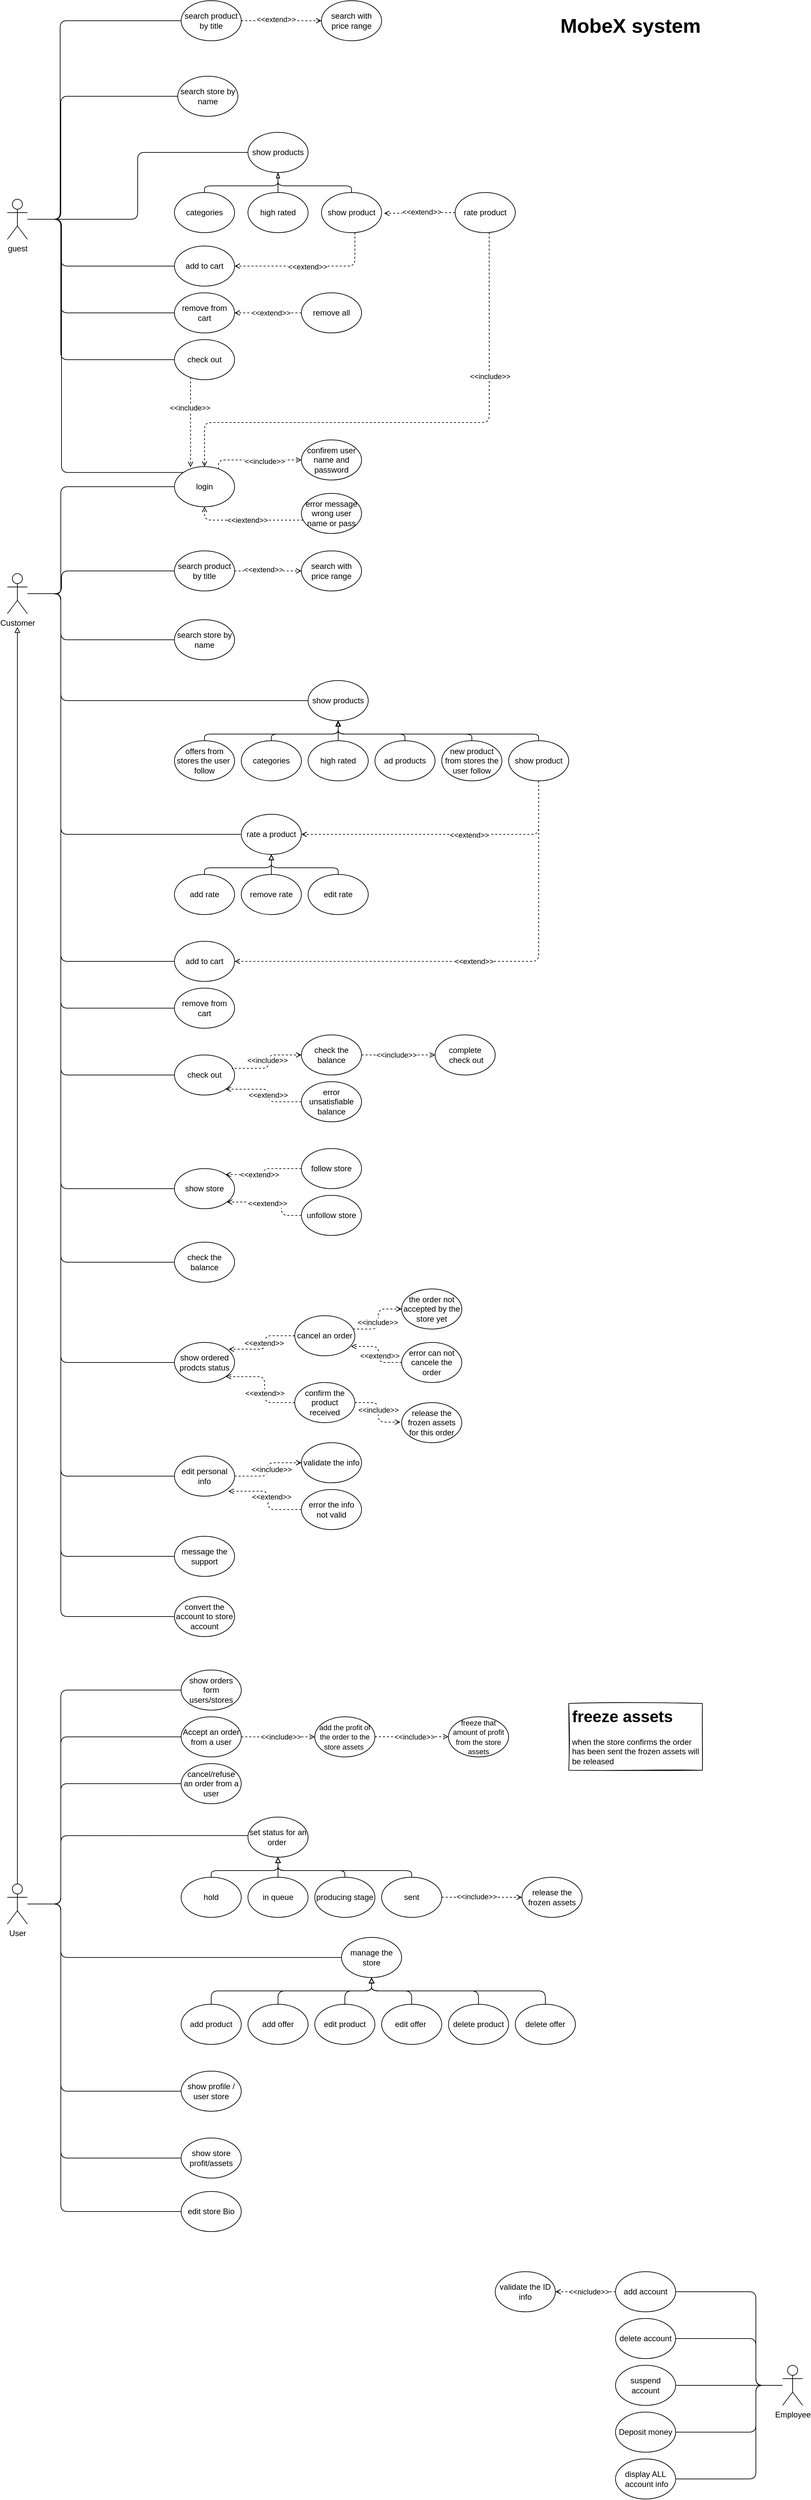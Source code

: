 <mxfile version="14.5.1" type="device"><diagram id="AyYfKAFKu1tBZz3ZCfYu" name="Page-1"><mxGraphModel dx="706" dy="460" grid="0" gridSize="10" guides="1" tooltips="1" connect="1" arrows="1" fold="1" page="0" pageScale="1" pageWidth="1500" pageHeight="4000" background="#ffffff" math="0" shadow="0"><root><mxCell id="0"/><mxCell id="1" parent="0"/><mxCell id="VnfSHUH4-H62ylEEHr1p-37" style="edgeStyle=orthogonalEdgeStyle;rounded=1;orthogonalLoop=1;jettySize=auto;html=1;entryX=0;entryY=0.5;entryDx=0;entryDy=0;startArrow=none;startFill=0;endArrow=none;endFill=0;fontColor=#000000;strokeColor=#000000;" parent="1" source="lYpApjxqGl0kuROOpdC_-5" target="lYpApjxqGl0kuROOpdC_-7" edge="1"><mxGeometry relative="1" as="geometry"/></mxCell><mxCell id="VnfSHUH4-H62ylEEHr1p-39" style="edgeStyle=orthogonalEdgeStyle;rounded=1;orthogonalLoop=1;jettySize=auto;html=1;entryX=0;entryY=0.5;entryDx=0;entryDy=0;startArrow=none;startFill=0;endArrow=none;endFill=0;fontColor=#000000;strokeColor=#000000;" parent="1" source="lYpApjxqGl0kuROOpdC_-5" target="VnfSHUH4-H62ylEEHr1p-12" edge="1"><mxGeometry relative="1" as="geometry"><Array as="points"><mxPoint x="200" y="410"/><mxPoint x="200" y="480"/></Array></mxGeometry></mxCell><mxCell id="VnfSHUH4-H62ylEEHr1p-40" style="edgeStyle=orthogonalEdgeStyle;rounded=1;orthogonalLoop=1;jettySize=auto;html=1;entryX=0;entryY=0.5;entryDx=0;entryDy=0;startArrow=none;startFill=0;endArrow=none;endFill=0;fontColor=#000000;strokeColor=#000000;" parent="1" source="lYpApjxqGl0kuROOpdC_-5" target="VnfSHUH4-H62ylEEHr1p-27" edge="1"><mxGeometry relative="1" as="geometry"><Array as="points"><mxPoint x="200" y="410"/><mxPoint x="200" y="550"/></Array></mxGeometry></mxCell><mxCell id="VnfSHUH4-H62ylEEHr1p-41" style="edgeStyle=orthogonalEdgeStyle;rounded=1;orthogonalLoop=1;jettySize=auto;html=1;entryX=0;entryY=0.5;entryDx=0;entryDy=0;startArrow=none;startFill=0;endArrow=none;endFill=0;fontColor=#000000;strokeColor=#000000;" parent="1" source="lYpApjxqGl0kuROOpdC_-5" target="VnfSHUH4-H62ylEEHr1p-11" edge="1"><mxGeometry relative="1" as="geometry"><Array as="points"><mxPoint x="200" y="410"/><mxPoint x="200" y="620"/></Array></mxGeometry></mxCell><mxCell id="h8KXXYaa3gmz7dawq3jA-9" style="edgeStyle=orthogonalEdgeStyle;rounded=1;orthogonalLoop=1;jettySize=auto;html=1;entryX=0;entryY=0.5;entryDx=0;entryDy=0;endArrow=none;endFill=0;strokeColor=#000000;" parent="1" source="lYpApjxqGl0kuROOpdC_-5" target="VnfSHUH4-H62ylEEHr1p-20" edge="1"><mxGeometry relative="1" as="geometry"><Array as="points"><mxPoint x="199" y="410"/><mxPoint x="199" y="113"/><mxPoint x="375" y="113"/></Array></mxGeometry></mxCell><mxCell id="h8KXXYaa3gmz7dawq3jA-10" style="edgeStyle=orthogonalEdgeStyle;rounded=1;orthogonalLoop=1;jettySize=auto;html=1;entryX=0;entryY=0.5;entryDx=0;entryDy=0;endArrow=none;endFill=0;strokeColor=#000000;" parent="1" source="lYpApjxqGl0kuROOpdC_-5" target="VnfSHUH4-H62ylEEHr1p-22" edge="1"><mxGeometry relative="1" as="geometry"><Array as="points"><mxPoint x="200" y="410"/><mxPoint x="200" y="226"/></Array></mxGeometry></mxCell><mxCell id="LeTIlvPvUu81cQlqr_42-1" style="edgeStyle=orthogonalEdgeStyle;rounded=1;orthogonalLoop=1;jettySize=auto;html=1;entryX=0;entryY=0;entryDx=0;entryDy=0;strokeColor=#000000;endArrow=none;endFill=0;" edge="1" parent="1" source="lYpApjxqGl0kuROOpdC_-5" target="OtakrotzTAk1rGfOqdhR-17"><mxGeometry relative="1" as="geometry"><Array as="points"><mxPoint x="201" y="410"/><mxPoint x="201" y="789"/></Array></mxGeometry></mxCell><mxCell id="lYpApjxqGl0kuROOpdC_-5" value="guest" style="shape=umlActor;verticalLabelPosition=bottom;verticalAlign=top;html=1;outlineConnect=0;fontColor=#000000;fillColor=none;strokeColor=#000000;" parent="1" vertex="1"><mxGeometry x="120" y="380" width="30" height="60" as="geometry"/></mxCell><mxCell id="lYpApjxqGl0kuROOpdC_-7" value="show products" style="ellipse;whiteSpace=wrap;html=1;fillColor=none;fontColor=#000000;strokeColor=#000000;" parent="1" vertex="1"><mxGeometry x="480" y="280" width="90" height="60" as="geometry"/></mxCell><mxCell id="VnfSHUH4-H62ylEEHr1p-4" style="edgeStyle=orthogonalEdgeStyle;orthogonalLoop=1;jettySize=auto;html=1;entryX=0.5;entryY=1;entryDx=0;entryDy=0;endArrow=blockThin;endFill=0;fontColor=#000000;strokeColor=#000000;" parent="1" source="VnfSHUH4-H62ylEEHr1p-1" target="lYpApjxqGl0kuROOpdC_-7" edge="1"><mxGeometry relative="1" as="geometry"><Array as="points"><mxPoint x="415" y="360"/><mxPoint x="525" y="360"/></Array></mxGeometry></mxCell><mxCell id="VnfSHUH4-H62ylEEHr1p-1" value="categories" style="ellipse;whiteSpace=wrap;html=1;fillColor=none;fontColor=#000000;strokeColor=#000000;" parent="1" vertex="1"><mxGeometry x="370" y="370" width="90" height="60" as="geometry"/></mxCell><mxCell id="VnfSHUH4-H62ylEEHr1p-7" style="edgeStyle=orthogonalEdgeStyle;orthogonalLoop=1;jettySize=auto;html=1;endArrow=blockThin;endFill=0;fontColor=#000000;strokeColor=#000000;" parent="1" source="VnfSHUH4-H62ylEEHr1p-2" edge="1"><mxGeometry relative="1" as="geometry"><mxPoint x="525" y="340" as="targetPoint"/></mxGeometry></mxCell><mxCell id="VnfSHUH4-H62ylEEHr1p-2" value="high rated" style="ellipse;whiteSpace=wrap;html=1;fillColor=none;fontColor=#000000;strokeColor=#000000;" parent="1" vertex="1"><mxGeometry x="480" y="370" width="90" height="60" as="geometry"/></mxCell><mxCell id="VnfSHUH4-H62ylEEHr1p-9" style="edgeStyle=orthogonalEdgeStyle;orthogonalLoop=1;jettySize=auto;html=1;entryX=0.5;entryY=1;entryDx=0;entryDy=0;endArrow=blockThin;endFill=0;fontColor=#000000;strokeColor=#000000;" parent="1" source="VnfSHUH4-H62ylEEHr1p-3" target="lYpApjxqGl0kuROOpdC_-7" edge="1"><mxGeometry relative="1" as="geometry"><Array as="points"><mxPoint x="635" y="360"/><mxPoint x="525" y="360"/></Array></mxGeometry></mxCell><mxCell id="OtakrotzTAk1rGfOqdhR-64" style="edgeStyle=orthogonalEdgeStyle;curved=0;rounded=1;sketch=0;orthogonalLoop=1;jettySize=auto;html=1;entryX=1;entryY=0.5;entryDx=0;entryDy=0;endArrow=open;endFill=0;fontColor=#000000;strokeColor=#000000;dashed=1;startArrow=none;startFill=0;" parent="1" source="VnfSHUH4-H62ylEEHr1p-3" target="VnfSHUH4-H62ylEEHr1p-12" edge="1"><mxGeometry relative="1" as="geometry"><Array as="points"><mxPoint x="640" y="480"/></Array></mxGeometry></mxCell><mxCell id="OtakrotzTAk1rGfOqdhR-65" value="&amp;lt;&amp;lt;extend&amp;gt;&amp;gt;" style="edgeLabel;html=1;align=center;verticalAlign=middle;resizable=0;points=[];fontColor=#000000;labelBackgroundColor=#ffffff;" parent="OtakrotzTAk1rGfOqdhR-64" vertex="1" connectable="0"><mxGeometry x="0.056" y="1" relative="1" as="geometry"><mxPoint as="offset"/></mxGeometry></mxCell><mxCell id="VnfSHUH4-H62ylEEHr1p-3" value="show product" style="ellipse;whiteSpace=wrap;html=1;fillColor=none;fontColor=#000000;strokeColor=#000000;" parent="1" vertex="1"><mxGeometry x="590" y="370" width="90" height="60" as="geometry"/></mxCell><mxCell id="VnfSHUH4-H62ylEEHr1p-35" style="edgeStyle=orthogonalEdgeStyle;rounded=1;orthogonalLoop=1;jettySize=auto;html=1;entryX=0.268;entryY=0.012;entryDx=0;entryDy=0;entryPerimeter=0;dashed=1;startArrow=none;startFill=0;endArrow=open;endFill=0;fontColor=#000000;strokeColor=#000000;" parent="1" source="VnfSHUH4-H62ylEEHr1p-11" target="OtakrotzTAk1rGfOqdhR-17" edge="1"><mxGeometry relative="1" as="geometry"><Array as="points"><mxPoint x="394" y="715"/></Array></mxGeometry></mxCell><mxCell id="VnfSHUH4-H62ylEEHr1p-36" value="&amp;lt;&amp;lt;include&amp;gt;&amp;gt;" style="edgeLabel;html=1;align=center;verticalAlign=middle;resizable=0;points=[];fontColor=#000000;labelBackgroundColor=#ffffff;" parent="VnfSHUH4-H62ylEEHr1p-35" vertex="1" connectable="0"><mxGeometry x="0.013" y="-1" relative="1" as="geometry"><mxPoint y="-22.9" as="offset"/></mxGeometry></mxCell><mxCell id="VnfSHUH4-H62ylEEHr1p-11" value="check out" style="ellipse;whiteSpace=wrap;html=1;fillColor=none;fontColor=#000000;strokeColor=#000000;" parent="1" vertex="1"><mxGeometry x="370" y="590" width="90" height="60" as="geometry"/></mxCell><mxCell id="VnfSHUH4-H62ylEEHr1p-12" value="add to cart" style="ellipse;whiteSpace=wrap;html=1;fillColor=none;fontColor=#000000;strokeColor=#000000;" parent="1" vertex="1"><mxGeometry x="370" y="450" width="90" height="60" as="geometry"/></mxCell><mxCell id="VnfSHUH4-H62ylEEHr1p-29" style="edgeStyle=orthogonalEdgeStyle;rounded=1;orthogonalLoop=1;jettySize=auto;html=1;entryX=1;entryY=0.5;entryDx=0;entryDy=0;dashed=1;endArrow=open;endFill=0;startArrow=none;startFill=0;fontColor=#000000;strokeColor=#000000;" parent="1" source="VnfSHUH4-H62ylEEHr1p-13" target="VnfSHUH4-H62ylEEHr1p-27" edge="1"><mxGeometry relative="1" as="geometry"/></mxCell><mxCell id="VnfSHUH4-H62ylEEHr1p-30" value="&amp;lt;&amp;lt;extend&amp;gt;&amp;gt;" style="edgeLabel;html=1;align=center;verticalAlign=middle;resizable=0;points=[];horizontal=1;fontStyle=0;labelBorderColor=none;fontColor=#000000;labelBackgroundColor=#ffffff;" parent="VnfSHUH4-H62ylEEHr1p-29" vertex="1" connectable="0"><mxGeometry x="-0.166" relative="1" as="geometry"><mxPoint x="-4.29" as="offset"/></mxGeometry></mxCell><mxCell id="VnfSHUH4-H62ylEEHr1p-13" value="remove all" style="ellipse;whiteSpace=wrap;html=1;fillColor=none;fontColor=#000000;strokeColor=#000000;" parent="1" vertex="1"><mxGeometry x="560" y="520" width="90" height="60" as="geometry"/></mxCell><mxCell id="VnfSHUH4-H62ylEEHr1p-31" style="edgeStyle=orthogonalEdgeStyle;rounded=1;orthogonalLoop=1;jettySize=auto;html=1;entryX=1.041;entryY=0.517;entryDx=0;entryDy=0;entryPerimeter=0;dashed=1;startArrow=none;startFill=0;endArrow=open;endFill=0;fontColor=#000000;strokeColor=#000000;" parent="1" source="VnfSHUH4-H62ylEEHr1p-15" target="VnfSHUH4-H62ylEEHr1p-3" edge="1"><mxGeometry relative="1" as="geometry"/></mxCell><mxCell id="VnfSHUH4-H62ylEEHr1p-32" value="&amp;lt;&amp;lt;extend&amp;gt;&amp;gt;" style="edgeLabel;html=1;align=center;verticalAlign=middle;resizable=0;points=[];fontColor=#000000;labelBackgroundColor=#ffffff;" parent="VnfSHUH4-H62ylEEHr1p-31" vertex="1" connectable="0"><mxGeometry x="-0.062" y="-1" relative="1" as="geometry"><mxPoint as="offset"/></mxGeometry></mxCell><mxCell id="VnfSHUH4-H62ylEEHr1p-33" style="edgeStyle=orthogonalEdgeStyle;orthogonalLoop=1;jettySize=auto;html=1;startArrow=none;startFill=0;endArrow=open;endFill=0;rounded=1;dashed=1;fontColor=#000000;strokeColor=#000000;" parent="1" source="VnfSHUH4-H62ylEEHr1p-15" target="OtakrotzTAk1rGfOqdhR-17" edge="1"><mxGeometry relative="1" as="geometry"><Array as="points"><mxPoint x="841" y="714"/><mxPoint x="415" y="714"/></Array><mxPoint x="835" y="520" as="targetPoint"/></mxGeometry></mxCell><mxCell id="VnfSHUH4-H62ylEEHr1p-34" value="&amp;lt;&amp;lt;include&amp;gt;&amp;gt;" style="edgeLabel;html=1;align=center;verticalAlign=middle;resizable=0;points=[];fontColor=#000000;labelBackgroundColor=#ffffff;" parent="VnfSHUH4-H62ylEEHr1p-33" vertex="1" connectable="0"><mxGeometry x="-0.255" y="2" relative="1" as="geometry"><mxPoint x="5.4" y="-71.4" as="offset"/></mxGeometry></mxCell><mxCell id="VnfSHUH4-H62ylEEHr1p-15" value="rate product" style="ellipse;whiteSpace=wrap;html=1;fillColor=none;fontColor=#000000;strokeColor=#000000;" parent="1" vertex="1"><mxGeometry x="790" y="370" width="90" height="60" as="geometry"/></mxCell><mxCell id="h8KXXYaa3gmz7dawq3jA-11" style="edgeStyle=orthogonalEdgeStyle;rounded=1;orthogonalLoop=1;jettySize=auto;html=1;entryX=0;entryY=0.5;entryDx=0;entryDy=0;endArrow=open;endFill=0;strokeColor=#000000;dashed=1;" parent="1" source="VnfSHUH4-H62ylEEHr1p-20" target="VnfSHUH4-H62ylEEHr1p-24" edge="1"><mxGeometry relative="1" as="geometry"/></mxCell><mxCell id="h8KXXYaa3gmz7dawq3jA-12" value="&amp;lt;&amp;lt;extend&amp;gt;&amp;gt;" style="edgeLabel;html=1;align=center;verticalAlign=middle;resizable=0;points=[];labelBackgroundColor=#ffffff;fontColor=#000000;" parent="h8KXXYaa3gmz7dawq3jA-11" vertex="1" connectable="0"><mxGeometry x="-0.136" y="2" relative="1" as="geometry"><mxPoint as="offset"/></mxGeometry></mxCell><mxCell id="VnfSHUH4-H62ylEEHr1p-20" value="search product by title" style="ellipse;whiteSpace=wrap;html=1;fillColor=none;fontColor=#000000;strokeColor=#000000;" parent="1" vertex="1"><mxGeometry x="380" y="83" width="90" height="60" as="geometry"/></mxCell><mxCell id="VnfSHUH4-H62ylEEHr1p-22" value="search store by name" style="ellipse;whiteSpace=wrap;html=1;fillColor=none;fontColor=#000000;strokeColor=#000000;" parent="1" vertex="1"><mxGeometry x="375" y="196" width="90" height="60" as="geometry"/></mxCell><mxCell id="VnfSHUH4-H62ylEEHr1p-24" value="search with price&amp;nbsp;range" style="ellipse;whiteSpace=wrap;html=1;fillColor=none;fontColor=#000000;strokeColor=#000000;" parent="1" vertex="1"><mxGeometry x="590" y="83" width="90" height="60" as="geometry"/></mxCell><mxCell id="VnfSHUH4-H62ylEEHr1p-27" value="remove from cart" style="ellipse;whiteSpace=wrap;html=1;fillColor=none;fontColor=#000000;strokeColor=#000000;" parent="1" vertex="1"><mxGeometry x="370" y="520" width="90" height="60" as="geometry"/></mxCell><mxCell id="OtakrotzTAk1rGfOqdhR-51" style="edgeStyle=orthogonalEdgeStyle;curved=0;rounded=1;sketch=0;orthogonalLoop=1;jettySize=auto;html=1;entryX=0;entryY=0.5;entryDx=0;entryDy=0;endArrow=none;endFill=0;fontColor=#000000;strokeColor=#000000;" parent="1" target="OtakrotzTAk1rGfOqdhR-17" edge="1"><mxGeometry relative="1" as="geometry"><mxPoint x="190" y="970" as="sourcePoint"/><Array as="points"><mxPoint x="200" y="970"/><mxPoint x="200" y="810"/></Array></mxGeometry></mxCell><mxCell id="OtakrotzTAk1rGfOqdhR-54" style="edgeStyle=orthogonalEdgeStyle;curved=0;rounded=1;sketch=0;orthogonalLoop=1;jettySize=auto;html=1;endArrow=none;endFill=0;entryX=0;entryY=0.5;entryDx=0;entryDy=0;fontColor=#000000;strokeColor=#000000;" parent="1" source="OtakrotzTAk1rGfOqdhR-2" target="OtakrotzTAk1rGfOqdhR-25" edge="1"><mxGeometry relative="1" as="geometry"><mxPoint x="240" y="1070" as="targetPoint"/><Array as="points"><mxPoint x="200" y="970"/><mxPoint x="200" y="1130"/></Array></mxGeometry></mxCell><mxCell id="OtakrotzTAk1rGfOqdhR-55" style="edgeStyle=orthogonalEdgeStyle;curved=0;rounded=1;sketch=0;orthogonalLoop=1;jettySize=auto;html=1;entryX=-0.01;entryY=0.507;entryDx=0;entryDy=0;entryPerimeter=0;endArrow=none;endFill=0;fontColor=#000000;strokeColor=#000000;" parent="1" source="OtakrotzTAk1rGfOqdhR-2" target="OtakrotzTAk1rGfOqdhR-10" edge="1"><mxGeometry relative="1" as="geometry"><Array as="points"><mxPoint x="200" y="970"/><mxPoint x="200" y="1330"/><mxPoint x="469" y="1330"/></Array></mxGeometry></mxCell><mxCell id="OtakrotzTAk1rGfOqdhR-57" style="edgeStyle=orthogonalEdgeStyle;curved=0;rounded=1;sketch=0;orthogonalLoop=1;jettySize=auto;html=1;entryX=0;entryY=0.5;entryDx=0;entryDy=0;endArrow=none;endFill=0;fontColor=#000000;strokeColor=#000000;" parent="1" source="OtakrotzTAk1rGfOqdhR-2" target="OtakrotzTAk1rGfOqdhR-13" edge="1"><mxGeometry relative="1" as="geometry"><Array as="points"><mxPoint x="200" y="970"/><mxPoint x="200" y="1860"/></Array></mxGeometry></mxCell><mxCell id="OtakrotzTAk1rGfOqdhR-80" style="edgeStyle=orthogonalEdgeStyle;curved=0;rounded=1;sketch=0;orthogonalLoop=1;jettySize=auto;html=1;entryX=0;entryY=0.5;entryDx=0;entryDy=0;endArrow=none;endFill=0;fontColor=#000000;strokeColor=#000000;" parent="1" source="OtakrotzTAk1rGfOqdhR-2" target="OtakrotzTAk1rGfOqdhR-66" edge="1"><mxGeometry relative="1" as="geometry"><Array as="points"><mxPoint x="200" y="970"/><mxPoint x="200" y="1520"/></Array></mxGeometry></mxCell><mxCell id="OtakrotzTAk1rGfOqdhR-81" style="edgeStyle=orthogonalEdgeStyle;curved=0;rounded=1;sketch=0;orthogonalLoop=1;jettySize=auto;html=1;entryX=0;entryY=0.5;entryDx=0;entryDy=0;endArrow=none;endFill=0;fontColor=#000000;strokeColor=#000000;" parent="1" source="OtakrotzTAk1rGfOqdhR-2" target="OtakrotzTAk1rGfOqdhR-69" edge="1"><mxGeometry relative="1" as="geometry"><Array as="points"><mxPoint x="200" y="970"/><mxPoint x="200" y="1590"/></Array></mxGeometry></mxCell><mxCell id="OtakrotzTAk1rGfOqdhR-82" style="edgeStyle=orthogonalEdgeStyle;curved=0;rounded=1;sketch=0;orthogonalLoop=1;jettySize=auto;html=1;entryX=0;entryY=0.5;entryDx=0;entryDy=0;endArrow=none;endFill=0;fontColor=#000000;strokeColor=#000000;" parent="1" source="OtakrotzTAk1rGfOqdhR-2" target="OtakrotzTAk1rGfOqdhR-12" edge="1"><mxGeometry relative="1" as="geometry"><Array as="points"><mxPoint x="200" y="970"/><mxPoint x="200" y="1690"/></Array></mxGeometry></mxCell><mxCell id="OtakrotzTAk1rGfOqdhR-94" style="edgeStyle=orthogonalEdgeStyle;curved=0;rounded=1;sketch=0;orthogonalLoop=1;jettySize=auto;html=1;entryX=0;entryY=0.5;entryDx=0;entryDy=0;startArrow=none;startFill=0;endArrow=none;endFill=0;fontColor=#000000;strokeColor=#000000;" parent="1" source="OtakrotzTAk1rGfOqdhR-2" target="OtakrotzTAk1rGfOqdhR-93" edge="1"><mxGeometry relative="1" as="geometry"><Array as="points"><mxPoint x="200" y="970"/><mxPoint x="200" y="1970"/></Array></mxGeometry></mxCell><mxCell id="OtakrotzTAk1rGfOqdhR-95" style="edgeStyle=orthogonalEdgeStyle;curved=0;rounded=1;sketch=0;orthogonalLoop=1;jettySize=auto;html=1;startArrow=none;startFill=0;endArrow=none;endFill=0;entryX=0;entryY=0.5;entryDx=0;entryDy=0;fontColor=#000000;strokeColor=#000000;" parent="1" source="OtakrotzTAk1rGfOqdhR-2" target="OtakrotzTAk1rGfOqdhR-102" edge="1"><mxGeometry relative="1" as="geometry"><mxPoint x="320" y="2090" as="targetPoint"/><Array as="points"><mxPoint x="200" y="970"/><mxPoint x="200" y="2120"/></Array></mxGeometry></mxCell><mxCell id="OtakrotzTAk1rGfOqdhR-97" style="edgeStyle=orthogonalEdgeStyle;curved=0;rounded=1;sketch=0;orthogonalLoop=1;jettySize=auto;html=1;startArrow=none;startFill=0;endArrow=none;endFill=0;entryX=0;entryY=0.5;entryDx=0;entryDy=0;fontColor=#000000;strokeColor=#000000;" parent="1" source="OtakrotzTAk1rGfOqdhR-2" target="OtakrotzTAk1rGfOqdhR-129" edge="1"><mxGeometry relative="1" as="geometry"><mxPoint x="300" y="2430" as="targetPoint"/><Array as="points"><mxPoint x="200" y="970"/><mxPoint x="200" y="2410"/></Array></mxGeometry></mxCell><mxCell id="OtakrotzTAk1rGfOqdhR-98" style="edgeStyle=orthogonalEdgeStyle;curved=0;rounded=1;sketch=0;orthogonalLoop=1;jettySize=auto;html=1;startArrow=none;startFill=0;endArrow=none;endFill=0;entryX=0;entryY=0.5;entryDx=0;entryDy=0;fontColor=#000000;strokeColor=#000000;" parent="1" source="OtakrotzTAk1rGfOqdhR-2" target="OtakrotzTAk1rGfOqdhR-130" edge="1"><mxGeometry relative="1" as="geometry"><mxPoint x="250" y="2540" as="targetPoint"/><Array as="points"><mxPoint x="200" y="970"/><mxPoint x="200" y="2500"/></Array></mxGeometry></mxCell><mxCell id="OtakrotzTAk1rGfOqdhR-99" style="edgeStyle=orthogonalEdgeStyle;curved=0;rounded=1;sketch=0;orthogonalLoop=1;jettySize=auto;html=1;startArrow=none;startFill=0;endArrow=none;endFill=0;entryX=0;entryY=0.5;entryDx=0;entryDy=0;fontColor=#000000;strokeColor=#000000;" parent="1" source="OtakrotzTAk1rGfOqdhR-2" target="OtakrotzTAk1rGfOqdhR-122" edge="1"><mxGeometry relative="1" as="geometry"><mxPoint x="220" y="2050" as="targetPoint"/><Array as="points"><mxPoint x="200" y="970"/><mxPoint x="200" y="2290"/></Array></mxGeometry></mxCell><mxCell id="h8KXXYaa3gmz7dawq3jA-18" style="edgeStyle=orthogonalEdgeStyle;rounded=1;orthogonalLoop=1;jettySize=auto;html=1;entryX=0;entryY=0.5;entryDx=0;entryDy=0;startArrow=none;startFill=0;endArrow=none;endFill=0;strokeColor=#000000;fontColor=#000000;" parent="1" source="OtakrotzTAk1rGfOqdhR-2" target="h8KXXYaa3gmz7dawq3jA-15" edge="1"><mxGeometry relative="1" as="geometry"><Array as="points"><mxPoint x="201" y="970"/><mxPoint x="201" y="936"/></Array></mxGeometry></mxCell><mxCell id="h8KXXYaa3gmz7dawq3jA-19" style="edgeStyle=orthogonalEdgeStyle;rounded=1;orthogonalLoop=1;jettySize=auto;html=1;entryX=0;entryY=0.5;entryDx=0;entryDy=0;startArrow=none;startFill=0;endArrow=none;endFill=0;strokeColor=#000000;fontColor=#000000;" parent="1" source="OtakrotzTAk1rGfOqdhR-2" target="h8KXXYaa3gmz7dawq3jA-16" edge="1"><mxGeometry relative="1" as="geometry"><Array as="points"><mxPoint x="200" y="970"/><mxPoint x="200" y="1039"/></Array></mxGeometry></mxCell><mxCell id="OtakrotzTAk1rGfOqdhR-2" value="Customer" style="shape=umlActor;verticalLabelPosition=bottom;verticalAlign=top;html=1;outlineConnect=0;rounded=0;sketch=0;fontColor=#000000;strokeColor=#000000;fillColor=none;" parent="1" vertex="1"><mxGeometry x="120" y="940" width="30" height="60" as="geometry"/></mxCell><mxCell id="OtakrotzTAk1rGfOqdhR-49" style="edgeStyle=orthogonalEdgeStyle;curved=0;rounded=1;sketch=0;orthogonalLoop=1;jettySize=auto;html=1;endArrow=block;endFill=0;fontColor=#000000;strokeColor=#000000;" parent="1" source="OtakrotzTAk1rGfOqdhR-8" edge="1"><mxGeometry relative="1" as="geometry"><mxPoint x="515" y="1360.0" as="targetPoint"/></mxGeometry></mxCell><mxCell id="OtakrotzTAk1rGfOqdhR-8" value="remove rate" style="ellipse;whiteSpace=wrap;html=1;fillColor=none;fontColor=#000000;strokeColor=#000000;" parent="1" vertex="1"><mxGeometry x="470" y="1390" width="90" height="60" as="geometry"/></mxCell><mxCell id="OtakrotzTAk1rGfOqdhR-50" style="edgeStyle=orthogonalEdgeStyle;curved=0;rounded=1;sketch=0;orthogonalLoop=1;jettySize=auto;html=1;endArrow=block;endFill=0;fontColor=#000000;strokeColor=#000000;" parent="1" source="OtakrotzTAk1rGfOqdhR-9" target="OtakrotzTAk1rGfOqdhR-10" edge="1"><mxGeometry relative="1" as="geometry"><Array as="points"><mxPoint x="415" y="1380"/><mxPoint x="515" y="1380"/></Array></mxGeometry></mxCell><mxCell id="OtakrotzTAk1rGfOqdhR-9" value="add rate" style="ellipse;whiteSpace=wrap;html=1;fillColor=none;fontColor=#000000;strokeColor=#000000;" parent="1" vertex="1"><mxGeometry x="370" y="1390" width="90" height="60" as="geometry"/></mxCell><mxCell id="OtakrotzTAk1rGfOqdhR-10" value="rate a product" style="ellipse;whiteSpace=wrap;html=1;fillColor=none;fontColor=#000000;strokeColor=#000000;" parent="1" vertex="1"><mxGeometry x="470" y="1300" width="90" height="60" as="geometry"/></mxCell><mxCell id="OtakrotzTAk1rGfOqdhR-39" style="edgeStyle=orthogonalEdgeStyle;curved=0;rounded=1;sketch=0;orthogonalLoop=1;jettySize=auto;html=1;endArrow=block;endFill=0;fontColor=#000000;strokeColor=#000000;" parent="1" source="OtakrotzTAk1rGfOqdhR-11" target="OtakrotzTAk1rGfOqdhR-25" edge="1"><mxGeometry relative="1" as="geometry"><Array as="points"><mxPoint x="915" y="1180"/><mxPoint x="615" y="1180"/></Array></mxGeometry></mxCell><mxCell id="OtakrotzTAk1rGfOqdhR-67" style="edgeStyle=orthogonalEdgeStyle;curved=0;rounded=1;sketch=0;orthogonalLoop=1;jettySize=auto;html=1;entryX=1;entryY=0.5;entryDx=0;entryDy=0;endArrow=open;endFill=0;dashed=1;fontColor=#000000;strokeColor=#000000;" parent="1" source="OtakrotzTAk1rGfOqdhR-11" target="OtakrotzTAk1rGfOqdhR-10" edge="1"><mxGeometry relative="1" as="geometry"><Array as="points"><mxPoint x="915" y="1330"/></Array></mxGeometry></mxCell><mxCell id="OtakrotzTAk1rGfOqdhR-68" value="&amp;lt;&amp;lt;extend&amp;gt;&amp;gt;" style="edgeLabel;html=1;align=center;verticalAlign=middle;resizable=0;points=[];fontColor=#000000;labelBackgroundColor=#ffffff;" parent="OtakrotzTAk1rGfOqdhR-67" vertex="1" connectable="0"><mxGeometry x="-0.153" y="1" relative="1" as="geometry"><mxPoint as="offset"/></mxGeometry></mxCell><mxCell id="OtakrotzTAk1rGfOqdhR-70" style="edgeStyle=orthogonalEdgeStyle;curved=0;rounded=1;sketch=0;orthogonalLoop=1;jettySize=auto;html=1;entryX=1;entryY=0.5;entryDx=0;entryDy=0;dashed=1;endArrow=open;endFill=0;fontColor=#000000;strokeColor=#000000;" parent="1" source="OtakrotzTAk1rGfOqdhR-11" target="OtakrotzTAk1rGfOqdhR-66" edge="1"><mxGeometry relative="1" as="geometry"><Array as="points"><mxPoint x="915" y="1520"/></Array></mxGeometry></mxCell><mxCell id="OtakrotzTAk1rGfOqdhR-72" value="&amp;lt;&amp;lt;extend&amp;gt;&amp;gt;" style="edgeLabel;html=1;align=center;verticalAlign=middle;resizable=0;points=[];fontColor=#000000;labelBackgroundColor=#ffffff;" parent="OtakrotzTAk1rGfOqdhR-70" vertex="1" connectable="0"><mxGeometry x="0.014" relative="1" as="geometry"><mxPoint as="offset"/></mxGeometry></mxCell><mxCell id="OtakrotzTAk1rGfOqdhR-11" value="show product" style="ellipse;whiteSpace=wrap;html=1;fillColor=none;fontColor=#000000;strokeColor=#000000;" parent="1" vertex="1"><mxGeometry x="870" y="1190" width="90" height="60" as="geometry"/></mxCell><mxCell id="OtakrotzTAk1rGfOqdhR-12" value="check out" style="ellipse;whiteSpace=wrap;html=1;fillColor=none;fontColor=#000000;strokeColor=#000000;" parent="1" vertex="1"><mxGeometry x="370" y="1660" width="90" height="60" as="geometry"/></mxCell><mxCell id="OtakrotzTAk1rGfOqdhR-13" value="show store" style="ellipse;whiteSpace=wrap;html=1;fillColor=none;fontColor=#000000;strokeColor=#000000;" parent="1" vertex="1"><mxGeometry x="370" y="1830" width="90" height="60" as="geometry"/></mxCell><mxCell id="OtakrotzTAk1rGfOqdhR-77" style="edgeStyle=orthogonalEdgeStyle;curved=0;rounded=1;sketch=0;orthogonalLoop=1;jettySize=auto;html=1;entryX=1;entryY=0;entryDx=0;entryDy=0;dashed=1;endArrow=open;endFill=0;fontColor=#000000;strokeColor=#000000;" parent="1" source="OtakrotzTAk1rGfOqdhR-14" edge="1"><mxGeometry relative="1" as="geometry"><mxPoint x="446.735" y="1838.731" as="targetPoint"/></mxGeometry></mxCell><mxCell id="OtakrotzTAk1rGfOqdhR-78" value="&amp;lt;&amp;lt;extend&amp;gt;&amp;gt;" style="edgeLabel;html=1;align=center;verticalAlign=middle;resizable=0;points=[];fontColor=#000000;labelBackgroundColor=#ffffff;" parent="OtakrotzTAk1rGfOqdhR-77" vertex="1" connectable="0"><mxGeometry x="0.18" relative="1" as="geometry"><mxPoint as="offset"/></mxGeometry></mxCell><mxCell id="OtakrotzTAk1rGfOqdhR-14" value="follow store" style="ellipse;whiteSpace=wrap;html=1;fillColor=none;fontColor=#000000;strokeColor=#000000;" parent="1" vertex="1"><mxGeometry x="560" y="1800" width="90" height="60" as="geometry"/></mxCell><mxCell id="OtakrotzTAk1rGfOqdhR-21" style="edgeStyle=orthogonalEdgeStyle;curved=0;rounded=1;sketch=0;orthogonalLoop=1;jettySize=auto;html=1;endArrow=open;endFill=0;entryX=0.5;entryY=1;entryDx=0;entryDy=0;dashed=1;fontColor=#000000;strokeColor=#000000;" parent="1" source="OtakrotzTAk1rGfOqdhR-15" target="OtakrotzTAk1rGfOqdhR-17" edge="1"><mxGeometry relative="1" as="geometry"><mxPoint x="415" y="850" as="targetPoint"/><Array as="points"><mxPoint x="415" y="860"/></Array></mxGeometry></mxCell><mxCell id="OtakrotzTAk1rGfOqdhR-23" value="&amp;lt;&amp;lt;iextend&amp;gt;&amp;gt;" style="edgeLabel;html=1;align=center;verticalAlign=middle;resizable=0;points=[];fontColor=#000000;labelBackgroundColor=#ffffff;" parent="OtakrotzTAk1rGfOqdhR-21" vertex="1" connectable="0"><mxGeometry x="-0.006" relative="1" as="geometry"><mxPoint as="offset"/></mxGeometry></mxCell><mxCell id="OtakrotzTAk1rGfOqdhR-15" value="error message&lt;br&gt;wrong user name or pass" style="ellipse;whiteSpace=wrap;html=1;fillColor=none;fontColor=#000000;strokeColor=#000000;" parent="1" vertex="1"><mxGeometry x="560" y="820" width="90" height="60" as="geometry"/></mxCell><mxCell id="OtakrotzTAk1rGfOqdhR-16" value="confirem user name and password" style="ellipse;whiteSpace=wrap;html=1;fillColor=none;fontColor=#000000;strokeColor=#000000;" parent="1" vertex="1"><mxGeometry x="560" y="740" width="90" height="60" as="geometry"/></mxCell><mxCell id="OtakrotzTAk1rGfOqdhR-20" style="edgeStyle=orthogonalEdgeStyle;curved=0;rounded=1;sketch=0;orthogonalLoop=1;jettySize=auto;html=1;entryX=0;entryY=0.5;entryDx=0;entryDy=0;endArrow=open;endFill=0;dashed=1;fontColor=#000000;strokeColor=#000000;exitX=0.734;exitY=0.061;exitDx=0;exitDy=0;exitPerimeter=0;" parent="1" target="OtakrotzTAk1rGfOqdhR-16" edge="1" source="OtakrotzTAk1rGfOqdhR-17"><mxGeometry relative="1" as="geometry"><mxPoint x="415" y="780" as="sourcePoint"/><Array as="points"><mxPoint x="436" y="770"/></Array></mxGeometry></mxCell><mxCell id="OtakrotzTAk1rGfOqdhR-22" value="&amp;lt;&amp;lt;include&amp;gt;&amp;gt;" style="edgeLabel;html=1;align=center;verticalAlign=middle;resizable=0;points=[];fontColor=#000000;labelBackgroundColor=#ffffff;" parent="OtakrotzTAk1rGfOqdhR-20" vertex="1" connectable="0"><mxGeometry x="0.203" y="-2" relative="1" as="geometry"><mxPoint as="offset"/></mxGeometry></mxCell><mxCell id="OtakrotzTAk1rGfOqdhR-17" value="login" style="ellipse;whiteSpace=wrap;html=1;fillColor=none;fontColor=#000000;strokeColor=#000000;" parent="1" vertex="1"><mxGeometry x="370" y="780" width="90" height="60" as="geometry"/></mxCell><mxCell id="OtakrotzTAk1rGfOqdhR-25" value="show products" style="ellipse;whiteSpace=wrap;html=1;fillColor=none;fontColor=#000000;strokeColor=#000000;" parent="1" vertex="1"><mxGeometry x="570" y="1100" width="90" height="60" as="geometry"/></mxCell><mxCell id="OtakrotzTAk1rGfOqdhR-26" style="edgeStyle=orthogonalEdgeStyle;orthogonalLoop=1;jettySize=auto;html=1;entryX=0.5;entryY=1;entryDx=0;entryDy=0;endArrow=blockThin;endFill=0;fontColor=#000000;strokeColor=#000000;" parent="1" source="OtakrotzTAk1rGfOqdhR-27" target="OtakrotzTAk1rGfOqdhR-25" edge="1"><mxGeometry relative="1" as="geometry"><Array as="points"><mxPoint x="515" y="1180"/><mxPoint x="615" y="1180"/></Array></mxGeometry></mxCell><mxCell id="OtakrotzTAk1rGfOqdhR-27" value="categories" style="ellipse;whiteSpace=wrap;html=1;fillColor=none;fontColor=#000000;strokeColor=#000000;" parent="1" vertex="1"><mxGeometry x="470" y="1190" width="90" height="60" as="geometry"/></mxCell><mxCell id="OtakrotzTAk1rGfOqdhR-28" style="edgeStyle=orthogonalEdgeStyle;orthogonalLoop=1;jettySize=auto;html=1;endArrow=blockThin;endFill=0;fontColor=#000000;strokeColor=#000000;" parent="1" source="OtakrotzTAk1rGfOqdhR-29" edge="1"><mxGeometry relative="1" as="geometry"><mxPoint x="615" y="1160" as="targetPoint"/></mxGeometry></mxCell><mxCell id="OtakrotzTAk1rGfOqdhR-29" value="high rated" style="ellipse;whiteSpace=wrap;html=1;fillColor=none;fontColor=#000000;strokeColor=#000000;" parent="1" vertex="1"><mxGeometry x="570" y="1190" width="90" height="60" as="geometry"/></mxCell><mxCell id="OtakrotzTAk1rGfOqdhR-30" style="edgeStyle=orthogonalEdgeStyle;orthogonalLoop=1;jettySize=auto;html=1;entryX=0.5;entryY=1;entryDx=0;entryDy=0;endArrow=blockThin;endFill=0;fontColor=#000000;strokeColor=#000000;" parent="1" source="OtakrotzTAk1rGfOqdhR-31" target="OtakrotzTAk1rGfOqdhR-25" edge="1"><mxGeometry relative="1" as="geometry"><Array as="points"><mxPoint x="715" y="1180"/><mxPoint x="615" y="1180"/></Array></mxGeometry></mxCell><mxCell id="OtakrotzTAk1rGfOqdhR-31" value="&lt;span&gt;ad products&lt;/span&gt;" style="ellipse;whiteSpace=wrap;html=1;fillColor=none;fontColor=#000000;strokeColor=#000000;" parent="1" vertex="1"><mxGeometry x="670" y="1190" width="90" height="60" as="geometry"/></mxCell><mxCell id="OtakrotzTAk1rGfOqdhR-34" style="edgeStyle=orthogonalEdgeStyle;curved=0;rounded=1;sketch=0;orthogonalLoop=1;jettySize=auto;html=1;entryX=0.5;entryY=1;entryDx=0;entryDy=0;endArrow=block;endFill=0;fontColor=#000000;strokeColor=#000000;" parent="1" source="OtakrotzTAk1rGfOqdhR-32" target="OtakrotzTAk1rGfOqdhR-25" edge="1"><mxGeometry relative="1" as="geometry"><Array as="points"><mxPoint x="815" y="1180"/><mxPoint x="615" y="1180"/></Array></mxGeometry></mxCell><mxCell id="OtakrotzTAk1rGfOqdhR-32" value="new product from stores the user follow" style="ellipse;whiteSpace=wrap;html=1;fillColor=none;fontColor=#000000;strokeColor=#000000;" parent="1" vertex="1"><mxGeometry x="770" y="1190" width="90" height="60" as="geometry"/></mxCell><mxCell id="OtakrotzTAk1rGfOqdhR-38" style="edgeStyle=orthogonalEdgeStyle;curved=0;rounded=1;sketch=0;orthogonalLoop=1;jettySize=auto;html=1;entryX=0.5;entryY=1;entryDx=0;entryDy=0;endArrow=block;endFill=0;fontColor=#000000;strokeColor=#000000;" parent="1" source="OtakrotzTAk1rGfOqdhR-36" target="OtakrotzTAk1rGfOqdhR-25" edge="1"><mxGeometry relative="1" as="geometry"><Array as="points"><mxPoint x="415" y="1180"/><mxPoint x="615" y="1180"/></Array></mxGeometry></mxCell><mxCell id="OtakrotzTAk1rGfOqdhR-36" value="offers from stores the user&amp;nbsp;&lt;br&gt;follow" style="ellipse;whiteSpace=wrap;html=1;fillColor=none;fontColor=#000000;strokeColor=#000000;" parent="1" vertex="1"><mxGeometry x="370" y="1190" width="90" height="60" as="geometry"/></mxCell><mxCell id="OtakrotzTAk1rGfOqdhR-48" style="edgeStyle=orthogonalEdgeStyle;curved=0;rounded=1;sketch=0;orthogonalLoop=1;jettySize=auto;html=1;entryX=0.5;entryY=1;entryDx=0;entryDy=0;endArrow=block;endFill=0;fontColor=#000000;strokeColor=#000000;" parent="1" source="OtakrotzTAk1rGfOqdhR-47" target="OtakrotzTAk1rGfOqdhR-10" edge="1"><mxGeometry relative="1" as="geometry"><Array as="points"><mxPoint x="615" y="1380"/><mxPoint x="515" y="1380"/></Array></mxGeometry></mxCell><mxCell id="OtakrotzTAk1rGfOqdhR-47" value="edit rate" style="ellipse;whiteSpace=wrap;html=1;fillColor=none;fontColor=#000000;strokeColor=#000000;" parent="1" vertex="1"><mxGeometry x="570" y="1390" width="90" height="60" as="geometry"/></mxCell><mxCell id="OtakrotzTAk1rGfOqdhR-66" value="add to cart" style="ellipse;whiteSpace=wrap;html=1;fillColor=none;fontColor=#000000;strokeColor=#000000;" parent="1" vertex="1"><mxGeometry x="370" y="1490" width="90" height="60" as="geometry"/></mxCell><mxCell id="OtakrotzTAk1rGfOqdhR-69" value="remove from cart" style="ellipse;whiteSpace=wrap;html=1;fillColor=none;fontColor=#000000;strokeColor=#000000;" parent="1" vertex="1"><mxGeometry x="370" y="1560" width="90" height="60" as="geometry"/></mxCell><mxCell id="OtakrotzTAk1rGfOqdhR-76" style="edgeStyle=orthogonalEdgeStyle;curved=0;rounded=1;sketch=0;orthogonalLoop=1;jettySize=auto;html=1;dashed=1;endArrow=open;endFill=0;fontColor=#000000;strokeColor=#000000;" parent="1" source="OtakrotzTAk1rGfOqdhR-74" edge="1"><mxGeometry relative="1" as="geometry"><mxPoint x="448.541" y="1880" as="targetPoint"/><Array as="points"><mxPoint x="530" y="1900"/><mxPoint x="530" y="1880"/></Array></mxGeometry></mxCell><mxCell id="OtakrotzTAk1rGfOqdhR-79" value="&amp;lt;&amp;lt;extend&amp;gt;&amp;gt;" style="edgeLabel;html=1;align=center;verticalAlign=middle;resizable=0;points=[];fontColor=#000000;labelBackgroundColor=#ffffff;" parent="OtakrotzTAk1rGfOqdhR-76" vertex="1" connectable="0"><mxGeometry x="0.085" y="2" relative="1" as="geometry"><mxPoint as="offset"/></mxGeometry></mxCell><mxCell id="OtakrotzTAk1rGfOqdhR-74" value="unfollow store" style="ellipse;whiteSpace=wrap;html=1;fillColor=none;fontColor=#000000;strokeColor=#000000;" parent="1" vertex="1"><mxGeometry x="560" y="1870" width="90" height="60" as="geometry"/></mxCell><mxCell id="OtakrotzTAk1rGfOqdhR-86" style="edgeStyle=orthogonalEdgeStyle;curved=0;rounded=1;sketch=0;orthogonalLoop=1;jettySize=auto;html=1;entryX=1;entryY=1;entryDx=0;entryDy=0;endArrow=open;endFill=0;dashed=1;fontColor=#000000;strokeColor=#000000;" parent="1" source="OtakrotzTAk1rGfOqdhR-83" target="OtakrotzTAk1rGfOqdhR-12" edge="1"><mxGeometry relative="1" as="geometry"/></mxCell><mxCell id="OtakrotzTAk1rGfOqdhR-88" value="&amp;lt;&amp;lt;extend&amp;gt;&amp;gt;" style="edgeLabel;html=1;align=center;verticalAlign=middle;resizable=0;points=[];fontColor=#000000;labelBackgroundColor=#ffffff;" parent="OtakrotzTAk1rGfOqdhR-86" vertex="1" connectable="0"><mxGeometry x="-0.422" relative="1" as="geometry"><mxPoint x="-12" y="-10" as="offset"/></mxGeometry></mxCell><mxCell id="OtakrotzTAk1rGfOqdhR-83" value="error unsatisfiable balance" style="ellipse;whiteSpace=wrap;html=1;fillColor=none;fontColor=#000000;strokeColor=#000000;" parent="1" vertex="1"><mxGeometry x="560" y="1700" width="90" height="60" as="geometry"/></mxCell><mxCell id="OtakrotzTAk1rGfOqdhR-87" style="edgeStyle=orthogonalEdgeStyle;curved=0;rounded=1;sketch=0;orthogonalLoop=1;jettySize=auto;html=1;entryX=0.974;entryY=0.346;entryDx=0;entryDy=0;entryPerimeter=0;endArrow=none;endFill=0;startArrow=open;startFill=0;dashed=1;fontColor=#000000;strokeColor=#000000;labelBackgroundColor=#ffffff;" parent="1" source="OtakrotzTAk1rGfOqdhR-84" target="OtakrotzTAk1rGfOqdhR-12" edge="1"><mxGeometry relative="1" as="geometry"><Array as="points"><mxPoint x="510" y="1660"/><mxPoint x="510" y="1680"/><mxPoint x="455" y="1680"/></Array></mxGeometry></mxCell><mxCell id="OtakrotzTAk1rGfOqdhR-89" value="&amp;lt;&amp;lt;include&amp;gt;&amp;gt;" style="edgeLabel;html=1;align=center;verticalAlign=middle;resizable=0;points=[];fontColor=#000000;labelBackgroundColor=#ffffff;" parent="OtakrotzTAk1rGfOqdhR-87" vertex="1" connectable="0"><mxGeometry x="0.013" y="-1" relative="1" as="geometry"><mxPoint y="-7" as="offset"/></mxGeometry></mxCell><mxCell id="OtakrotzTAk1rGfOqdhR-91" style="edgeStyle=orthogonalEdgeStyle;curved=0;rounded=1;sketch=0;orthogonalLoop=1;jettySize=auto;html=1;dashed=1;startArrow=none;startFill=0;endArrow=open;endFill=0;fontColor=#000000;strokeColor=#000000;labelBackgroundColor=#ffffff;" parent="1" source="OtakrotzTAk1rGfOqdhR-84" target="OtakrotzTAk1rGfOqdhR-85" edge="1"><mxGeometry relative="1" as="geometry"/></mxCell><mxCell id="OtakrotzTAk1rGfOqdhR-92" value="&lt;span style=&quot;&quot;&gt;&amp;lt;&amp;lt;include&amp;gt;&amp;gt;&lt;/span&gt;" style="edgeLabel;html=1;align=center;verticalAlign=middle;resizable=0;points=[];fontColor=#000000;labelBackgroundColor=#ffffff;" parent="OtakrotzTAk1rGfOqdhR-91" vertex="1" connectable="0"><mxGeometry x="0.204" y="1" relative="1" as="geometry"><mxPoint x="-14.23" y="1" as="offset"/></mxGeometry></mxCell><mxCell id="OtakrotzTAk1rGfOqdhR-84" value="check the balance" style="ellipse;whiteSpace=wrap;html=1;fillColor=none;fontColor=#000000;strokeColor=#000000;" parent="1" vertex="1"><mxGeometry x="560" y="1630" width="90" height="60" as="geometry"/></mxCell><mxCell id="OtakrotzTAk1rGfOqdhR-85" value="complete&lt;br&gt;&amp;nbsp;check out" style="ellipse;whiteSpace=wrap;html=1;fillColor=none;fontColor=#000000;strokeColor=#000000;" parent="1" vertex="1"><mxGeometry x="760" y="1630" width="90" height="60" as="geometry"/></mxCell><mxCell id="OtakrotzTAk1rGfOqdhR-93" value="check the balance" style="ellipse;whiteSpace=wrap;html=1;fillColor=none;fontColor=#000000;strokeColor=#000000;" parent="1" vertex="1"><mxGeometry x="370" y="1940" width="90" height="60" as="geometry"/></mxCell><mxCell id="OtakrotzTAk1rGfOqdhR-102" value="show ordered&lt;br&gt;prodcts status" style="ellipse;whiteSpace=wrap;html=1;fillColor=none;fontColor=#000000;strokeColor=#000000;" parent="1" vertex="1"><mxGeometry x="370" y="2090" width="90" height="60" as="geometry"/></mxCell><mxCell id="OtakrotzTAk1rGfOqdhR-104" style="edgeStyle=orthogonalEdgeStyle;curved=0;rounded=1;sketch=0;orthogonalLoop=1;jettySize=auto;html=1;entryX=0.902;entryY=0.169;entryDx=0;entryDy=0;startArrow=none;startFill=0;endArrow=open;endFill=0;dashed=1;entryPerimeter=0;fontColor=#000000;strokeColor=#000000;" parent="1" source="OtakrotzTAk1rGfOqdhR-103" target="OtakrotzTAk1rGfOqdhR-102" edge="1"><mxGeometry relative="1" as="geometry"><mxPoint x="450" y="2080" as="targetPoint"/></mxGeometry></mxCell><mxCell id="OtakrotzTAk1rGfOqdhR-105" value="&amp;lt;&amp;lt;extend&amp;gt;&amp;gt;" style="edgeLabel;html=1;align=center;verticalAlign=middle;resizable=0;points=[];fontColor=#000000;labelBackgroundColor=#ffffff;" parent="OtakrotzTAk1rGfOqdhR-104" vertex="1" connectable="0"><mxGeometry x="-0.056" y="-1" relative="1" as="geometry"><mxPoint as="offset"/></mxGeometry></mxCell><mxCell id="OtakrotzTAk1rGfOqdhR-108" style="edgeStyle=orthogonalEdgeStyle;curved=0;rounded=1;sketch=0;orthogonalLoop=1;jettySize=auto;html=1;entryX=0;entryY=0.5;entryDx=0;entryDy=0;dashed=1;startArrow=none;startFill=0;endArrow=open;endFill=0;fontColor=#000000;strokeColor=#000000;" parent="1" source="OtakrotzTAk1rGfOqdhR-103" target="OtakrotzTAk1rGfOqdhR-107" edge="1"><mxGeometry relative="1" as="geometry"><Array as="points"><mxPoint x="675" y="2070"/><mxPoint x="675" y="2040"/></Array></mxGeometry></mxCell><mxCell id="OtakrotzTAk1rGfOqdhR-110" value="&lt;span style=&quot;&quot;&gt;&amp;lt;&amp;lt;include&amp;gt;&amp;gt;&lt;/span&gt;" style="edgeLabel;html=1;align=center;verticalAlign=middle;resizable=0;points=[];fontColor=#000000;labelBackgroundColor=#ffffff;" parent="OtakrotzTAk1rGfOqdhR-108" vertex="1" connectable="0"><mxGeometry x="-0.135" y="1" relative="1" as="geometry"><mxPoint y="-3.44" as="offset"/></mxGeometry></mxCell><mxCell id="OtakrotzTAk1rGfOqdhR-103" value="cancel an order" style="ellipse;whiteSpace=wrap;html=1;fillColor=none;fontColor=#000000;strokeColor=#000000;" parent="1" vertex="1"><mxGeometry x="550" y="2050" width="90" height="60" as="geometry"/></mxCell><mxCell id="OtakrotzTAk1rGfOqdhR-109" style="edgeStyle=orthogonalEdgeStyle;curved=0;rounded=1;sketch=0;orthogonalLoop=1;jettySize=auto;html=1;dashed=1;startArrow=none;startFill=0;endArrow=open;endFill=0;entryX=0.936;entryY=0.767;entryDx=0;entryDy=0;entryPerimeter=0;fontColor=#000000;strokeColor=#000000;" parent="1" source="OtakrotzTAk1rGfOqdhR-106" target="OtakrotzTAk1rGfOqdhR-103" edge="1"><mxGeometry relative="1" as="geometry"><mxPoint x="650" y="2090" as="targetPoint"/></mxGeometry></mxCell><mxCell id="OtakrotzTAk1rGfOqdhR-111" value="&lt;span style=&quot;&quot;&gt;&amp;lt;&amp;lt;extend&amp;gt;&amp;gt;&lt;/span&gt;" style="edgeLabel;html=1;align=center;verticalAlign=middle;resizable=0;points=[];fontColor=#000000;labelBackgroundColor=#ffffff;" parent="OtakrotzTAk1rGfOqdhR-109" vertex="1" connectable="0"><mxGeometry x="-0.162" y="-2" relative="1" as="geometry"><mxPoint y="-3.4" as="offset"/></mxGeometry></mxCell><mxCell id="OtakrotzTAk1rGfOqdhR-106" value="error can not cancele the order" style="ellipse;whiteSpace=wrap;html=1;fillColor=none;fontColor=#000000;strokeColor=#000000;" parent="1" vertex="1"><mxGeometry x="710" y="2090" width="90" height="60" as="geometry"/></mxCell><mxCell id="OtakrotzTAk1rGfOqdhR-107" value="the order not accepted by the store yet" style="ellipse;whiteSpace=wrap;html=1;fillColor=none;fontColor=#000000;strokeColor=#000000;" parent="1" vertex="1"><mxGeometry x="710" y="2010" width="90" height="60" as="geometry"/></mxCell><mxCell id="OtakrotzTAk1rGfOqdhR-114" style="edgeStyle=orthogonalEdgeStyle;curved=0;rounded=1;sketch=0;orthogonalLoop=1;jettySize=auto;html=1;entryX=1;entryY=1;entryDx=0;entryDy=0;dashed=1;startArrow=none;startFill=0;endArrow=open;endFill=0;fontColor=#000000;strokeColor=#000000;" parent="1" source="OtakrotzTAk1rGfOqdhR-113" target="OtakrotzTAk1rGfOqdhR-102" edge="1"><mxGeometry relative="1" as="geometry"/></mxCell><mxCell id="OtakrotzTAk1rGfOqdhR-117" value="&lt;span style=&quot;font-family: monospace; font-size: 0px;&quot;&gt;%3CmxGraphModel%3E%3Croot%3E%3CmxCell%20id%3D%220%22%2F%3E%3CmxCell%20id%3D%221%22%20parent%3D%220%22%2F%3E%3CmxCell%20id%3D%222%22%20value%3D%22%26amp%3Blt%3B%26amp%3Blt%3Bextend%26amp%3Bgt%3B%26amp%3Bgt%3B%22%20style%3D%22edgeLabel%3Bhtml%3D1%3Balign%3Dcenter%3BverticalAlign%3Dmiddle%3Bresizable%3D0%3Bpoints%3D%5B%5D%3BfontColor%3D%23143642%3BlabelBackgroundColor%3D%23DAD2D8%3B%22%20vertex%3D%221%22%20connectable%3D%220%22%20parent%3D%221%22%3E%3CmxGeometry%20x%3D%22381.656%22%20y%3D%222030.088%22%20as%3D%22geometry%22%2F%3E%3C%2FmxCell%3E%3C%2Froot%3E%3C%2FmxGraphModel%3E&lt;/span&gt;" style="edgeLabel;html=1;align=center;verticalAlign=middle;resizable=0;points=[];fontColor=#000000;" parent="OtakrotzTAk1rGfOqdhR-114" vertex="1" connectable="0"><mxGeometry x="-0.168" relative="1" as="geometry"><mxPoint as="offset"/></mxGeometry></mxCell><mxCell id="OtakrotzTAk1rGfOqdhR-118" value="&lt;span style=&quot;&quot;&gt;&amp;lt;&amp;lt;extend&amp;gt;&amp;gt;&lt;/span&gt;" style="edgeLabel;html=1;align=center;verticalAlign=middle;resizable=0;points=[];fontColor=#000000;labelBackgroundColor=#ffffff;" parent="OtakrotzTAk1rGfOqdhR-114" vertex="1" connectable="0"><mxGeometry x="-0.163" relative="1" as="geometry"><mxPoint as="offset"/></mxGeometry></mxCell><mxCell id="OtakrotzTAk1rGfOqdhR-120" style="edgeStyle=orthogonalEdgeStyle;curved=0;rounded=1;sketch=0;orthogonalLoop=1;jettySize=auto;html=1;entryX=-0.024;entryY=0.487;entryDx=0;entryDy=0;entryPerimeter=0;dashed=1;startArrow=none;startFill=0;endArrow=open;endFill=0;fontColor=#000000;strokeColor=#000000;" parent="1" source="OtakrotzTAk1rGfOqdhR-113" target="OtakrotzTAk1rGfOqdhR-119" edge="1"><mxGeometry relative="1" as="geometry"/></mxCell><mxCell id="OtakrotzTAk1rGfOqdhR-121" value="&amp;lt;&amp;lt;include&amp;gt;&amp;gt;" style="edgeLabel;html=1;align=center;verticalAlign=middle;resizable=0;points=[];fontColor=#000000;labelBackgroundColor=#ffffff;" parent="OtakrotzTAk1rGfOqdhR-120" vertex="1" connectable="0"><mxGeometry x="-0.122" y="-2" relative="1" as="geometry"><mxPoint x="2" y="3.2" as="offset"/></mxGeometry></mxCell><mxCell id="OtakrotzTAk1rGfOqdhR-113" value="confirm the product received" style="ellipse;whiteSpace=wrap;html=1;fillColor=none;fontColor=#000000;strokeColor=#000000;" parent="1" vertex="1"><mxGeometry x="550" y="2150" width="90" height="60" as="geometry"/></mxCell><mxCell id="OtakrotzTAk1rGfOqdhR-119" value="release the frozen assets for this order" style="ellipse;whiteSpace=wrap;html=1;fillColor=none;fontColor=#000000;strokeColor=#000000;" parent="1" vertex="1"><mxGeometry x="710" y="2180" width="90" height="60" as="geometry"/></mxCell><mxCell id="OtakrotzTAk1rGfOqdhR-124" style="edgeStyle=orthogonalEdgeStyle;curved=0;rounded=1;sketch=0;orthogonalLoop=1;jettySize=auto;html=1;dashed=1;startArrow=none;startFill=0;endArrow=open;endFill=0;fontColor=#000000;strokeColor=#000000;" parent="1" source="OtakrotzTAk1rGfOqdhR-122" target="OtakrotzTAk1rGfOqdhR-123" edge="1"><mxGeometry relative="1" as="geometry"/></mxCell><mxCell id="OtakrotzTAk1rGfOqdhR-125" value="&amp;lt;&amp;lt;include&amp;gt;&amp;gt;" style="edgeLabel;html=1;align=center;verticalAlign=middle;resizable=0;points=[];fontColor=#000000;labelBackgroundColor=#ffffff;" parent="OtakrotzTAk1rGfOqdhR-124" vertex="1" connectable="0"><mxGeometry x="0.231" y="-1" relative="1" as="geometry"><mxPoint x="1.19" y="9" as="offset"/></mxGeometry></mxCell><mxCell id="OtakrotzTAk1rGfOqdhR-122" value="edit personal info" style="ellipse;whiteSpace=wrap;html=1;fillColor=none;fontColor=#000000;strokeColor=#000000;" parent="1" vertex="1"><mxGeometry x="370" y="2260" width="90" height="60" as="geometry"/></mxCell><mxCell id="OtakrotzTAk1rGfOqdhR-123" value="validate the info" style="ellipse;whiteSpace=wrap;html=1;fillColor=none;fontColor=#000000;strokeColor=#000000;" parent="1" vertex="1"><mxGeometry x="560" y="2240" width="90" height="60" as="geometry"/></mxCell><mxCell id="OtakrotzTAk1rGfOqdhR-127" style="edgeStyle=orthogonalEdgeStyle;curved=0;rounded=1;sketch=0;orthogonalLoop=1;jettySize=auto;html=1;entryX=0.896;entryY=0.877;entryDx=0;entryDy=0;entryPerimeter=0;dashed=1;startArrow=none;startFill=0;endArrow=open;endFill=0;fontColor=#000000;strokeColor=#000000;" parent="1" source="OtakrotzTAk1rGfOqdhR-126" target="OtakrotzTAk1rGfOqdhR-122" edge="1"><mxGeometry relative="1" as="geometry"/></mxCell><mxCell id="OtakrotzTAk1rGfOqdhR-128" value="&amp;lt;&amp;lt;extend&amp;gt;&amp;gt;" style="edgeLabel;html=1;align=center;verticalAlign=middle;resizable=0;points=[];fontColor=#000000;labelBackgroundColor=#ffffff;" parent="OtakrotzTAk1rGfOqdhR-127" vertex="1" connectable="0"><mxGeometry x="0.055" y="3" relative="1" as="geometry"><mxPoint x="8" y="2.38" as="offset"/></mxGeometry></mxCell><mxCell id="OtakrotzTAk1rGfOqdhR-126" value="error the info not valid" style="ellipse;whiteSpace=wrap;html=1;fillColor=none;fontColor=#000000;strokeColor=#000000;" parent="1" vertex="1"><mxGeometry x="560" y="2310" width="90" height="60" as="geometry"/></mxCell><mxCell id="OtakrotzTAk1rGfOqdhR-129" value="message the support" style="ellipse;whiteSpace=wrap;html=1;fillColor=none;fontColor=#000000;strokeColor=#000000;" parent="1" vertex="1"><mxGeometry x="370" y="2380" width="90" height="60" as="geometry"/></mxCell><mxCell id="OtakrotzTAk1rGfOqdhR-130" value="convert the account to store account" style="ellipse;whiteSpace=wrap;html=1;fillColor=none;fontColor=#000000;strokeColor=#000000;" parent="1" vertex="1"><mxGeometry x="370" y="2470" width="90" height="60" as="geometry"/></mxCell><mxCell id="OtakrotzTAk1rGfOqdhR-132" style="edgeStyle=orthogonalEdgeStyle;curved=0;rounded=1;sketch=0;orthogonalLoop=1;jettySize=auto;html=1;startArrow=none;startFill=0;endArrow=block;endFill=0;fontColor=#000000;strokeColor=#000000;" parent="1" source="OtakrotzTAk1rGfOqdhR-131" edge="1"><mxGeometry relative="1" as="geometry"><mxPoint x="135" y="1020" as="targetPoint"/></mxGeometry></mxCell><mxCell id="OtakrotzTAk1rGfOqdhR-135" style="edgeStyle=orthogonalEdgeStyle;curved=0;rounded=1;sketch=0;orthogonalLoop=1;jettySize=auto;html=1;entryX=0;entryY=0.5;entryDx=0;entryDy=0;startArrow=none;startFill=0;endArrow=none;endFill=0;fontColor=#000000;strokeColor=#000000;" parent="1" source="OtakrotzTAk1rGfOqdhR-131" target="OtakrotzTAk1rGfOqdhR-133" edge="1"><mxGeometry relative="1" as="geometry"><Array as="points"><mxPoint x="200" y="2930"/><mxPoint x="200" y="2680"/></Array></mxGeometry></mxCell><mxCell id="OtakrotzTAk1rGfOqdhR-137" style="edgeStyle=orthogonalEdgeStyle;curved=0;rounded=1;sketch=0;orthogonalLoop=1;jettySize=auto;html=1;entryX=0;entryY=0.5;entryDx=0;entryDy=0;startArrow=none;startFill=0;endArrow=none;endFill=0;fontColor=#000000;strokeColor=#000000;" parent="1" source="OtakrotzTAk1rGfOqdhR-131" target="OtakrotzTAk1rGfOqdhR-136" edge="1"><mxGeometry relative="1" as="geometry"><Array as="points"><mxPoint x="200" y="2930"/><mxPoint x="200" y="2750"/></Array></mxGeometry></mxCell><mxCell id="OtakrotzTAk1rGfOqdhR-140" style="edgeStyle=orthogonalEdgeStyle;curved=0;rounded=1;sketch=0;orthogonalLoop=1;jettySize=auto;html=1;entryX=-0.003;entryY=0.461;entryDx=0;entryDy=0;entryPerimeter=0;startArrow=none;startFill=0;endArrow=none;endFill=0;fontColor=#000000;strokeColor=#000000;" parent="1" source="OtakrotzTAk1rGfOqdhR-131" target="OtakrotzTAk1rGfOqdhR-138" edge="1"><mxGeometry relative="1" as="geometry"><Array as="points"><mxPoint x="200" y="2930"/><mxPoint x="200" y="2828"/></Array></mxGeometry></mxCell><mxCell id="OtakrotzTAk1rGfOqdhR-148" style="edgeStyle=orthogonalEdgeStyle;curved=0;rounded=1;sketch=0;orthogonalLoop=1;jettySize=auto;html=1;entryX=0;entryY=0.5;entryDx=0;entryDy=0;startArrow=none;startFill=0;endArrow=none;endFill=0;fontColor=#000000;strokeColor=#000000;" parent="1" source="OtakrotzTAk1rGfOqdhR-131" target="OtakrotzTAk1rGfOqdhR-147" edge="1"><mxGeometry relative="1" as="geometry"><Array as="points"><mxPoint x="200" y="2930"/><mxPoint x="200" y="3010"/></Array></mxGeometry></mxCell><mxCell id="OtakrotzTAk1rGfOqdhR-190" style="edgeStyle=orthogonalEdgeStyle;curved=0;rounded=1;sketch=0;orthogonalLoop=1;jettySize=auto;html=1;entryX=0;entryY=0.5;entryDx=0;entryDy=0;startArrow=none;startFill=0;endArrow=none;endFill=0;fontColor=#000000;strokeColor=#000000;" parent="1" source="OtakrotzTAk1rGfOqdhR-131" target="OtakrotzTAk1rGfOqdhR-189" edge="1"><mxGeometry relative="1" as="geometry"><Array as="points"><mxPoint x="200" y="2930"/><mxPoint x="200" y="2610"/></Array></mxGeometry></mxCell><mxCell id="OtakrotzTAk1rGfOqdhR-191" style="edgeStyle=orthogonalEdgeStyle;curved=0;rounded=1;sketch=0;orthogonalLoop=1;jettySize=auto;html=1;entryX=0;entryY=0.5;entryDx=0;entryDy=0;startArrow=none;startFill=0;endArrow=none;endFill=0;fontColor=#000000;strokeColor=#000000;" parent="1" source="OtakrotzTAk1rGfOqdhR-131" target="OtakrotzTAk1rGfOqdhR-178" edge="1"><mxGeometry relative="1" as="geometry"><Array as="points"><mxPoint x="200" y="2930"/><mxPoint x="200" y="3210"/></Array></mxGeometry></mxCell><mxCell id="OtakrotzTAk1rGfOqdhR-193" style="edgeStyle=orthogonalEdgeStyle;curved=0;rounded=1;sketch=0;orthogonalLoop=1;jettySize=auto;html=1;entryX=0;entryY=0.5;entryDx=0;entryDy=0;startArrow=none;startFill=0;endArrow=none;endFill=0;fontColor=#000000;strokeColor=#000000;" parent="1" source="OtakrotzTAk1rGfOqdhR-131" target="OtakrotzTAk1rGfOqdhR-188" edge="1"><mxGeometry relative="1" as="geometry"><Array as="points"><mxPoint x="200" y="2930"/><mxPoint x="200" y="3310"/></Array></mxGeometry></mxCell><mxCell id="rp5ckOCI45ONHnHbBrc_-3" style="edgeStyle=orthogonalEdgeStyle;curved=0;rounded=1;sketch=0;orthogonalLoop=1;jettySize=auto;html=1;entryX=0;entryY=0.5;entryDx=0;entryDy=0;endArrow=none;endFill=0;fontColor=#000000;strokeColor=#000000;" parent="1" source="OtakrotzTAk1rGfOqdhR-131" target="rp5ckOCI45ONHnHbBrc_-1" edge="1"><mxGeometry relative="1" as="geometry"><Array as="points"><mxPoint x="200" y="2930"/><mxPoint x="200" y="3390"/></Array></mxGeometry></mxCell><mxCell id="OtakrotzTAk1rGfOqdhR-131" value="User" style="shape=umlActor;verticalLabelPosition=bottom;verticalAlign=top;html=1;outlineConnect=0;rounded=0;sketch=0;fontColor=#000000;fillColor=none;strokeColor=#000000;" parent="1" vertex="1"><mxGeometry x="120" y="2900" width="30" height="60" as="geometry"/></mxCell><mxCell id="OtakrotzTAk1rGfOqdhR-150" style="edgeStyle=orthogonalEdgeStyle;curved=0;rounded=1;sketch=0;orthogonalLoop=1;jettySize=auto;html=1;entryX=0;entryY=0.5;entryDx=0;entryDy=0;startArrow=none;startFill=0;endArrow=open;endFill=0;dashed=1;fontColor=#000000;strokeColor=#000000;" parent="1" source="OtakrotzTAk1rGfOqdhR-133" target="OtakrotzTAk1rGfOqdhR-149" edge="1"><mxGeometry relative="1" as="geometry"/></mxCell><mxCell id="OtakrotzTAk1rGfOqdhR-151" value="&amp;lt;&amp;lt;include&amp;gt;&amp;gt;" style="edgeLabel;html=1;align=center;verticalAlign=middle;resizable=0;points=[];fontColor=#000000;labelBackgroundColor=#ffffff;" parent="OtakrotzTAk1rGfOqdhR-150" vertex="1" connectable="0"><mxGeometry x="0.305" relative="1" as="geometry"><mxPoint x="-13.6" as="offset"/></mxGeometry></mxCell><mxCell id="OtakrotzTAk1rGfOqdhR-133" value="Accept an order from a user" style="ellipse;whiteSpace=wrap;html=1;fillColor=none;fontColor=#000000;strokeColor=#000000;" parent="1" vertex="1"><mxGeometry x="380" y="2650" width="90" height="60" as="geometry"/></mxCell><mxCell id="OtakrotzTAk1rGfOqdhR-136" value="cancel/refuse an order from a user" style="ellipse;whiteSpace=wrap;html=1;fillColor=none;fontColor=#000000;strokeColor=#000000;" parent="1" vertex="1"><mxGeometry x="380" y="2720" width="90" height="60" as="geometry"/></mxCell><mxCell id="OtakrotzTAk1rGfOqdhR-138" value="set status for an order&amp;nbsp;" style="ellipse;whiteSpace=wrap;html=1;fillColor=none;fontColor=#000000;strokeColor=#000000;" parent="1" vertex="1"><mxGeometry x="480" y="2800" width="90" height="60" as="geometry"/></mxCell><mxCell id="9VJJny44q_nbJICvop1w-5" style="edgeStyle=orthogonalEdgeStyle;curved=0;rounded=1;sketch=0;orthogonalLoop=1;jettySize=auto;html=1;endArrow=block;endFill=0;fontColor=#000000;strokeColor=#000000;" parent="1" source="OtakrotzTAk1rGfOqdhR-141" edge="1"><mxGeometry relative="1" as="geometry"><mxPoint x="525" y="2860" as="targetPoint"/></mxGeometry></mxCell><mxCell id="OtakrotzTAk1rGfOqdhR-141" value="in queue" style="ellipse;whiteSpace=wrap;html=1;fillColor=none;fontColor=#000000;strokeColor=#000000;" parent="1" vertex="1"><mxGeometry x="480" y="2890" width="90" height="60" as="geometry"/></mxCell><mxCell id="9VJJny44q_nbJICvop1w-6" style="edgeStyle=orthogonalEdgeStyle;curved=0;rounded=1;sketch=0;orthogonalLoop=1;jettySize=auto;html=1;entryX=0.5;entryY=1;entryDx=0;entryDy=0;endArrow=block;endFill=0;fontColor=#000000;strokeColor=#000000;" parent="1" source="OtakrotzTAk1rGfOqdhR-142" target="OtakrotzTAk1rGfOqdhR-138" edge="1"><mxGeometry relative="1" as="geometry"><Array as="points"><mxPoint x="625" y="2880"/><mxPoint x="525" y="2880"/></Array></mxGeometry></mxCell><mxCell id="OtakrotzTAk1rGfOqdhR-142" value="producing stage" style="ellipse;whiteSpace=wrap;html=1;fillColor=none;fontColor=#000000;strokeColor=#000000;" parent="1" vertex="1"><mxGeometry x="580" y="2890" width="90" height="60" as="geometry"/></mxCell><mxCell id="OtakrotzTAk1rGfOqdhR-181" style="edgeStyle=orthogonalEdgeStyle;curved=0;rounded=1;sketch=0;orthogonalLoop=1;jettySize=auto;html=1;startArrow=none;startFill=0;endArrow=open;endFill=0;dashed=1;fontColor=#000000;strokeColor=#000000;" parent="1" edge="1"><mxGeometry relative="1" as="geometry"><mxPoint x="890" y="2920" as="targetPoint"/><mxPoint x="770" y="2919.92" as="sourcePoint"/><Array as="points"><mxPoint x="840" y="2919.98"/><mxPoint x="910" y="2919.98"/></Array></mxGeometry></mxCell><mxCell id="OtakrotzTAk1rGfOqdhR-186" value="&amp;lt;&amp;lt;include&amp;gt;&amp;gt;" style="edgeLabel;html=1;align=center;verticalAlign=middle;resizable=0;points=[];fontColor=#000000;labelBackgroundColor=#ffffff;" parent="OtakrotzTAk1rGfOqdhR-181" vertex="1" connectable="0"><mxGeometry x="-0.136" y="1" relative="1" as="geometry"><mxPoint as="offset"/></mxGeometry></mxCell><mxCell id="9VJJny44q_nbJICvop1w-7" style="edgeStyle=orthogonalEdgeStyle;curved=0;rounded=1;sketch=0;orthogonalLoop=1;jettySize=auto;html=1;entryX=0.5;entryY=1;entryDx=0;entryDy=0;endArrow=block;endFill=0;fontColor=#000000;strokeColor=#000000;" parent="1" source="OtakrotzTAk1rGfOqdhR-143" target="OtakrotzTAk1rGfOqdhR-138" edge="1"><mxGeometry relative="1" as="geometry"><Array as="points"><mxPoint x="725" y="2880"/><mxPoint x="525" y="2880"/></Array></mxGeometry></mxCell><mxCell id="OtakrotzTAk1rGfOqdhR-143" value="sent" style="ellipse;whiteSpace=wrap;html=1;fillColor=none;fontColor=#000000;strokeColor=#000000;" parent="1" vertex="1"><mxGeometry x="680" y="2890" width="90" height="60" as="geometry"/></mxCell><mxCell id="OtakrotzTAk1rGfOqdhR-147" value="manage the store" style="ellipse;whiteSpace=wrap;html=1;fillColor=none;fontColor=#000000;strokeColor=#000000;" parent="1" vertex="1"><mxGeometry x="620" y="2980" width="90" height="60" as="geometry"/></mxCell><mxCell id="OtakrotzTAk1rGfOqdhR-149" value="&lt;font style=&quot;font-size: 11px&quot;&gt;add the profit of the order to the store assets&amp;nbsp;&lt;/font&gt;" style="ellipse;whiteSpace=wrap;html=1;fillColor=none;fontColor=#000000;strokeColor=#000000;" parent="1" vertex="1"><mxGeometry x="580" y="2650" width="90" height="60" as="geometry"/></mxCell><mxCell id="OtakrotzTAk1rGfOqdhR-155" style="edgeStyle=orthogonalEdgeStyle;curved=0;rounded=1;sketch=0;orthogonalLoop=1;jettySize=auto;html=1;entryX=0;entryY=0.5;entryDx=0;entryDy=0;startArrow=none;startFill=0;endArrow=open;endFill=0;dashed=1;fontColor=#000000;strokeColor=#000000;" parent="1" edge="1"><mxGeometry relative="1" as="geometry"><mxPoint x="670" y="2679.71" as="sourcePoint"/><mxPoint x="780.0" y="2679.71" as="targetPoint"/></mxGeometry></mxCell><mxCell id="OtakrotzTAk1rGfOqdhR-156" value="&amp;lt;&amp;lt;include&amp;gt;&amp;gt;" style="edgeLabel;align=center;verticalAlign=middle;resizable=0;points=[];fontColor=#000000;html=1;labelBackgroundColor=#ffffff;" parent="OtakrotzTAk1rGfOqdhR-155" vertex="1" connectable="0"><mxGeometry x="0.305" relative="1" as="geometry"><mxPoint x="-13.6" as="offset"/></mxGeometry></mxCell><mxCell id="OtakrotzTAk1rGfOqdhR-157" value="&lt;font style=&quot;font-size: 11px&quot;&gt;freeze that amount of profit from the store assets&lt;/font&gt;" style="ellipse;whiteSpace=wrap;html=1;fillColor=none;fontColor=#000000;strokeColor=#000000;" parent="1" vertex="1"><mxGeometry x="780" y="2650" width="90" height="60" as="geometry"/></mxCell><mxCell id="OtakrotzTAk1rGfOqdhR-158" value="&lt;h1&gt;freeze assets&lt;/h1&gt;&lt;div&gt;&lt;div&gt;when the store confirms the order has been sent the frozen assets will be released&lt;/div&gt;&lt;/div&gt;&lt;div&gt;&lt;br&gt;&lt;/div&gt;" style="text;html=1;fillColor=none;spacing=5;spacingTop=-20;whiteSpace=wrap;overflow=hidden;rounded=0;sketch=1;glass=0;shadow=0;arcSize=0;fontColor=#000000;strokeColor=#000000;" parent="1" vertex="1"><mxGeometry x="960" y="2630" width="200" height="100" as="geometry"/></mxCell><mxCell id="OtakrotzTAk1rGfOqdhR-171" style="edgeStyle=orthogonalEdgeStyle;curved=0;rounded=1;sketch=0;orthogonalLoop=1;jettySize=auto;html=1;entryX=0.5;entryY=1;entryDx=0;entryDy=0;startArrow=none;startFill=0;endArrow=block;endFill=0;fontColor=#000000;strokeColor=#000000;" parent="1" source="OtakrotzTAk1rGfOqdhR-160" target="OtakrotzTAk1rGfOqdhR-147" edge="1"><mxGeometry relative="1" as="geometry"><Array as="points"><mxPoint x="425" y="3060"/><mxPoint x="665" y="3060"/></Array></mxGeometry></mxCell><mxCell id="OtakrotzTAk1rGfOqdhR-160" value="add product" style="ellipse;whiteSpace=wrap;html=1;fillColor=none;fontColor=#000000;strokeColor=#000000;" parent="1" vertex="1"><mxGeometry x="380" y="3080" width="90" height="60" as="geometry"/></mxCell><mxCell id="OtakrotzTAk1rGfOqdhR-172" style="edgeStyle=orthogonalEdgeStyle;curved=0;rounded=1;sketch=0;orthogonalLoop=1;jettySize=auto;html=1;entryX=0.5;entryY=1;entryDx=0;entryDy=0;startArrow=none;startFill=0;endArrow=block;endFill=0;fontColor=#000000;strokeColor=#000000;" parent="1" source="OtakrotzTAk1rGfOqdhR-162" target="OtakrotzTAk1rGfOqdhR-147" edge="1"><mxGeometry relative="1" as="geometry"><Array as="points"><mxPoint x="525" y="3060"/><mxPoint x="665" y="3060"/></Array></mxGeometry></mxCell><mxCell id="OtakrotzTAk1rGfOqdhR-162" value="add offer" style="ellipse;whiteSpace=wrap;html=1;fillColor=none;fontColor=#000000;strokeColor=#000000;" parent="1" vertex="1"><mxGeometry x="480" y="3080" width="90" height="60" as="geometry"/></mxCell><mxCell id="OtakrotzTAk1rGfOqdhR-177" style="edgeStyle=orthogonalEdgeStyle;curved=0;rounded=1;sketch=0;orthogonalLoop=1;jettySize=auto;html=1;startArrow=none;startFill=0;endArrow=block;endFill=0;fontColor=#000000;strokeColor=#000000;" parent="1" source="OtakrotzTAk1rGfOqdhR-164" target="OtakrotzTAk1rGfOqdhR-147" edge="1"><mxGeometry relative="1" as="geometry"/></mxCell><mxCell id="OtakrotzTAk1rGfOqdhR-164" value="edit product" style="ellipse;whiteSpace=wrap;html=1;fillColor=none;fontColor=#000000;strokeColor=#000000;" parent="1" vertex="1"><mxGeometry x="580" y="3080" width="90" height="60" as="geometry"/></mxCell><mxCell id="OtakrotzTAk1rGfOqdhR-175" style="edgeStyle=orthogonalEdgeStyle;curved=0;rounded=1;sketch=0;orthogonalLoop=1;jettySize=auto;html=1;entryX=0.5;entryY=1;entryDx=0;entryDy=0;startArrow=none;startFill=0;endArrow=block;endFill=0;fontColor=#000000;strokeColor=#000000;" parent="1" source="OtakrotzTAk1rGfOqdhR-166" target="OtakrotzTAk1rGfOqdhR-147" edge="1"><mxGeometry relative="1" as="geometry"/></mxCell><mxCell id="OtakrotzTAk1rGfOqdhR-166" value="edit offer&amp;nbsp;" style="ellipse;whiteSpace=wrap;html=1;fillColor=none;fontColor=#000000;strokeColor=#000000;" parent="1" vertex="1"><mxGeometry x="680" y="3080" width="90" height="60" as="geometry"/></mxCell><mxCell id="OtakrotzTAk1rGfOqdhR-174" style="edgeStyle=orthogonalEdgeStyle;curved=0;rounded=1;sketch=0;orthogonalLoop=1;jettySize=auto;html=1;entryX=0.5;entryY=1;entryDx=0;entryDy=0;startArrow=none;startFill=0;endArrow=block;endFill=0;fontColor=#000000;" parent="1" source="OtakrotzTAk1rGfOqdhR-168" target="OtakrotzTAk1rGfOqdhR-147" edge="1"><mxGeometry relative="1" as="geometry"><Array as="points"><mxPoint x="825" y="3060"/><mxPoint x="665" y="3060"/></Array></mxGeometry></mxCell><mxCell id="OtakrotzTAk1rGfOqdhR-168" value="delete product" style="ellipse;whiteSpace=wrap;html=1;fillColor=none;fontColor=#000000;strokeColor=#000000;" parent="1" vertex="1"><mxGeometry x="780" y="3080" width="90" height="60" as="geometry"/></mxCell><mxCell id="OtakrotzTAk1rGfOqdhR-176" style="edgeStyle=orthogonalEdgeStyle;curved=0;rounded=1;sketch=0;orthogonalLoop=1;jettySize=auto;html=1;entryX=0.5;entryY=1;entryDx=0;entryDy=0;startArrow=none;startFill=0;endArrow=block;endFill=0;fontColor=#000000;strokeColor=#000000;" parent="1" source="OtakrotzTAk1rGfOqdhR-170" target="OtakrotzTAk1rGfOqdhR-147" edge="1"><mxGeometry relative="1" as="geometry"><Array as="points"><mxPoint x="925" y="3060"/><mxPoint x="665" y="3060"/></Array></mxGeometry></mxCell><mxCell id="OtakrotzTAk1rGfOqdhR-170" value="delete offer" style="ellipse;whiteSpace=wrap;html=1;fillColor=none;fontColor=#000000;strokeColor=#000000;" parent="1" vertex="1"><mxGeometry x="880" y="3080" width="90" height="60" as="geometry"/></mxCell><mxCell id="OtakrotzTAk1rGfOqdhR-178" value="show profile / user store" style="ellipse;whiteSpace=wrap;html=1;fillColor=none;fontColor=#000000;strokeColor=#000000;" parent="1" vertex="1"><mxGeometry x="380" y="3180" width="90" height="60" as="geometry"/></mxCell><mxCell id="OtakrotzTAk1rGfOqdhR-187" value="release the frozen assets" style="ellipse;whiteSpace=wrap;html=1;fillColor=none;fontColor=#000000;strokeColor=#000000;" parent="1" vertex="1"><mxGeometry x="890" y="2890" width="90" height="60" as="geometry"/></mxCell><mxCell id="OtakrotzTAk1rGfOqdhR-188" value="show store profit/assets" style="ellipse;whiteSpace=wrap;html=1;fillColor=none;fontColor=#000000;strokeColor=#000000;" parent="1" vertex="1"><mxGeometry x="380" y="3280" width="90" height="60" as="geometry"/></mxCell><mxCell id="OtakrotzTAk1rGfOqdhR-189" value="show orders form users/stores" style="ellipse;whiteSpace=wrap;html=1;fillColor=none;fontColor=#000000;strokeColor=#000000;" parent="1" vertex="1"><mxGeometry x="380" y="2580" width="90" height="60" as="geometry"/></mxCell><mxCell id="OtakrotzTAk1rGfOqdhR-210" style="edgeStyle=orthogonalEdgeStyle;curved=0;rounded=1;sketch=0;orthogonalLoop=1;jettySize=auto;html=1;entryX=1;entryY=0.5;entryDx=0;entryDy=0;startArrow=none;startFill=0;endArrow=none;endFill=0;fontColor=#000000;strokeColor=#000000;" parent="1" source="OtakrotzTAk1rGfOqdhR-198" target="OtakrotzTAk1rGfOqdhR-202" edge="1"><mxGeometry relative="1" as="geometry"><Array as="points"><mxPoint x="1240" y="3650"/><mxPoint x="1240" y="3510"/></Array></mxGeometry></mxCell><mxCell id="OtakrotzTAk1rGfOqdhR-211" style="edgeStyle=orthogonalEdgeStyle;curved=0;rounded=1;sketch=0;orthogonalLoop=1;jettySize=auto;html=1;entryX=1;entryY=0.5;entryDx=0;entryDy=0;startArrow=none;startFill=0;endArrow=none;endFill=0;fontColor=#000000;strokeColor=#000000;" parent="1" source="OtakrotzTAk1rGfOqdhR-198" target="OtakrotzTAk1rGfOqdhR-203" edge="1"><mxGeometry relative="1" as="geometry"><Array as="points"><mxPoint x="1240" y="3650"/><mxPoint x="1240" y="3580"/></Array></mxGeometry></mxCell><mxCell id="OtakrotzTAk1rGfOqdhR-213" style="edgeStyle=orthogonalEdgeStyle;curved=0;rounded=1;sketch=0;orthogonalLoop=1;jettySize=auto;html=1;entryX=1;entryY=0.5;entryDx=0;entryDy=0;startArrow=none;startFill=0;endArrow=none;endFill=0;fontColor=#000000;strokeColor=#000000;" parent="1" source="OtakrotzTAk1rGfOqdhR-198" target="OtakrotzTAk1rGfOqdhR-204" edge="1"><mxGeometry relative="1" as="geometry"/></mxCell><mxCell id="OtakrotzTAk1rGfOqdhR-215" style="edgeStyle=orthogonalEdgeStyle;curved=0;rounded=1;sketch=0;orthogonalLoop=1;jettySize=auto;html=1;entryX=1;entryY=0.5;entryDx=0;entryDy=0;startArrow=none;startFill=0;endArrow=none;endFill=0;fontColor=#000000;strokeColor=#000000;" parent="1" source="OtakrotzTAk1rGfOqdhR-198" target="OtakrotzTAk1rGfOqdhR-205" edge="1"><mxGeometry relative="1" as="geometry"><Array as="points"><mxPoint x="1240" y="3650"/><mxPoint x="1240" y="3720"/></Array></mxGeometry></mxCell><mxCell id="OtakrotzTAk1rGfOqdhR-216" style="edgeStyle=orthogonalEdgeStyle;curved=0;rounded=1;sketch=0;orthogonalLoop=1;jettySize=auto;html=1;entryX=1;entryY=0.5;entryDx=0;entryDy=0;startArrow=none;startFill=0;endArrow=none;endFill=0;fontColor=#000000;strokeColor=#000000;" parent="1" source="OtakrotzTAk1rGfOqdhR-198" target="OtakrotzTAk1rGfOqdhR-206" edge="1"><mxGeometry relative="1" as="geometry"><Array as="points"><mxPoint x="1240" y="3650"/><mxPoint x="1240" y="3790"/></Array></mxGeometry></mxCell><mxCell id="OtakrotzTAk1rGfOqdhR-198" value="Employee" style="shape=umlActor;verticalLabelPosition=bottom;verticalAlign=top;html=1;outlineConnect=0;rounded=0;sketch=0;fontColor=#000000;fillColor=none;strokeColor=#000000;" parent="1" vertex="1"><mxGeometry x="1280" y="3620" width="30" height="60" as="geometry"/></mxCell><mxCell id="OtakrotzTAk1rGfOqdhR-208" style="edgeStyle=orthogonalEdgeStyle;curved=0;rounded=1;sketch=0;orthogonalLoop=1;jettySize=auto;html=1;entryX=1;entryY=0.5;entryDx=0;entryDy=0;startArrow=none;startFill=0;endArrow=open;endFill=0;dashed=1;fontColor=#000000;strokeColor=#000000;" parent="1" source="OtakrotzTAk1rGfOqdhR-202" target="OtakrotzTAk1rGfOqdhR-207" edge="1"><mxGeometry relative="1" as="geometry"/></mxCell><mxCell id="OtakrotzTAk1rGfOqdhR-209" value="&amp;lt;&amp;lt;niclude&amp;gt;&amp;gt;" style="edgeLabel;html=1;align=center;verticalAlign=middle;resizable=0;points=[];fontColor=#000000;labelBackgroundColor=#ffffff;" parent="OtakrotzTAk1rGfOqdhR-208" vertex="1" connectable="0"><mxGeometry x="-0.098" relative="1" as="geometry"><mxPoint as="offset"/></mxGeometry></mxCell><mxCell id="OtakrotzTAk1rGfOqdhR-202" value="add account" style="ellipse;whiteSpace=wrap;html=1;fillColor=none;fontColor=#000000;strokeColor=#000000;" parent="1" vertex="1"><mxGeometry x="1030" y="3480" width="90" height="60" as="geometry"/></mxCell><mxCell id="OtakrotzTAk1rGfOqdhR-203" value="delete account" style="ellipse;whiteSpace=wrap;html=1;fillColor=none;fontColor=#000000;strokeColor=#000000;" parent="1" vertex="1"><mxGeometry x="1030" y="3550" width="90" height="60" as="geometry"/></mxCell><mxCell id="OtakrotzTAk1rGfOqdhR-204" value="suspend account" style="ellipse;whiteSpace=wrap;html=1;fillColor=none;fontColor=#000000;strokeColor=#000000;" parent="1" vertex="1"><mxGeometry x="1030" y="3620" width="90" height="60" as="geometry"/></mxCell><mxCell id="OtakrotzTAk1rGfOqdhR-205" value="Deposit money" style="ellipse;whiteSpace=wrap;html=1;fillColor=none;fontColor=#000000;strokeColor=#000000;" parent="1" vertex="1"><mxGeometry x="1030" y="3690" width="90" height="60" as="geometry"/></mxCell><mxCell id="OtakrotzTAk1rGfOqdhR-206" value="display ALL&lt;br&gt;&amp;nbsp;account info" style="ellipse;whiteSpace=wrap;html=1;fillColor=none;fontColor=#000000;strokeColor=#000000;" parent="1" vertex="1"><mxGeometry x="1030" y="3760" width="90" height="60" as="geometry"/></mxCell><mxCell id="OtakrotzTAk1rGfOqdhR-207" value="validate the ID info" style="ellipse;whiteSpace=wrap;html=1;fillColor=none;fontColor=#000000;strokeColor=#000000;" parent="1" vertex="1"><mxGeometry x="850" y="3480" width="90" height="60" as="geometry"/></mxCell><mxCell id="OtakrotzTAk1rGfOqdhR-219" value="&lt;b&gt;&lt;font style=&quot;font-size: 30px&quot;&gt;MobeX system&lt;/font&gt;&lt;/b&gt;" style="text;html=1;strokeColor=none;fillColor=none;align=center;verticalAlign=middle;whiteSpace=wrap;rounded=0;shadow=0;glass=0;sketch=0;fontColor=#000000;" parent="1" vertex="1"><mxGeometry x="945" y="110" width="215" height="20" as="geometry"/></mxCell><mxCell id="rp5ckOCI45ONHnHbBrc_-1" value="edit store Bio" style="ellipse;whiteSpace=wrap;html=1;fillColor=none;fontColor=#000000;strokeColor=#000000;" parent="1" vertex="1"><mxGeometry x="380" y="3360" width="90" height="60" as="geometry"/></mxCell><mxCell id="9VJJny44q_nbJICvop1w-4" style="edgeStyle=orthogonalEdgeStyle;curved=0;rounded=1;sketch=0;orthogonalLoop=1;jettySize=auto;html=1;entryX=0.5;entryY=1;entryDx=0;entryDy=0;endArrow=block;endFill=0;fontColor=#000000;strokeColor=#000000;" parent="1" source="9VJJny44q_nbJICvop1w-1" target="OtakrotzTAk1rGfOqdhR-138" edge="1"><mxGeometry relative="1" as="geometry"><Array as="points"><mxPoint x="425" y="2880"/><mxPoint x="525" y="2880"/></Array></mxGeometry></mxCell><mxCell id="9VJJny44q_nbJICvop1w-1" value="hold" style="ellipse;whiteSpace=wrap;html=1;fillColor=none;fontColor=#000000;strokeColor=#000000;" parent="1" vertex="1"><mxGeometry x="380" y="2890" width="90" height="60" as="geometry"/></mxCell><mxCell id="h8KXXYaa3gmz7dawq3jA-13" style="edgeStyle=orthogonalEdgeStyle;rounded=1;orthogonalLoop=1;jettySize=auto;html=1;entryX=0;entryY=0.5;entryDx=0;entryDy=0;endArrow=open;endFill=0;strokeColor=#000000;dashed=1;" parent="1" source="h8KXXYaa3gmz7dawq3jA-15" target="h8KXXYaa3gmz7dawq3jA-17" edge="1"><mxGeometry relative="1" as="geometry"/></mxCell><mxCell id="h8KXXYaa3gmz7dawq3jA-14" value="&amp;lt;&amp;lt;extend&amp;gt;&amp;gt;" style="edgeLabel;html=1;align=center;verticalAlign=middle;resizable=0;points=[];labelBackgroundColor=#ffffff;fontColor=#000000;" parent="h8KXXYaa3gmz7dawq3jA-13" vertex="1" connectable="0"><mxGeometry x="-0.136" y="2" relative="1" as="geometry"><mxPoint as="offset"/></mxGeometry></mxCell><mxCell id="h8KXXYaa3gmz7dawq3jA-15" value="search product by title" style="ellipse;whiteSpace=wrap;html=1;fillColor=none;fontColor=#000000;strokeColor=#000000;" parent="1" vertex="1"><mxGeometry x="370" y="906" width="90" height="60" as="geometry"/></mxCell><mxCell id="h8KXXYaa3gmz7dawq3jA-16" value="search store by name" style="ellipse;whiteSpace=wrap;html=1;fillColor=none;fontColor=#000000;strokeColor=#000000;" parent="1" vertex="1"><mxGeometry x="370" y="1009" width="90" height="60" as="geometry"/></mxCell><mxCell id="h8KXXYaa3gmz7dawq3jA-17" value="search with price&amp;nbsp;range" style="ellipse;whiteSpace=wrap;html=1;fillColor=none;fontColor=#000000;strokeColor=#000000;" parent="1" vertex="1"><mxGeometry x="560" y="906" width="90" height="60" as="geometry"/></mxCell></root></mxGraphModel></diagram></mxfile>